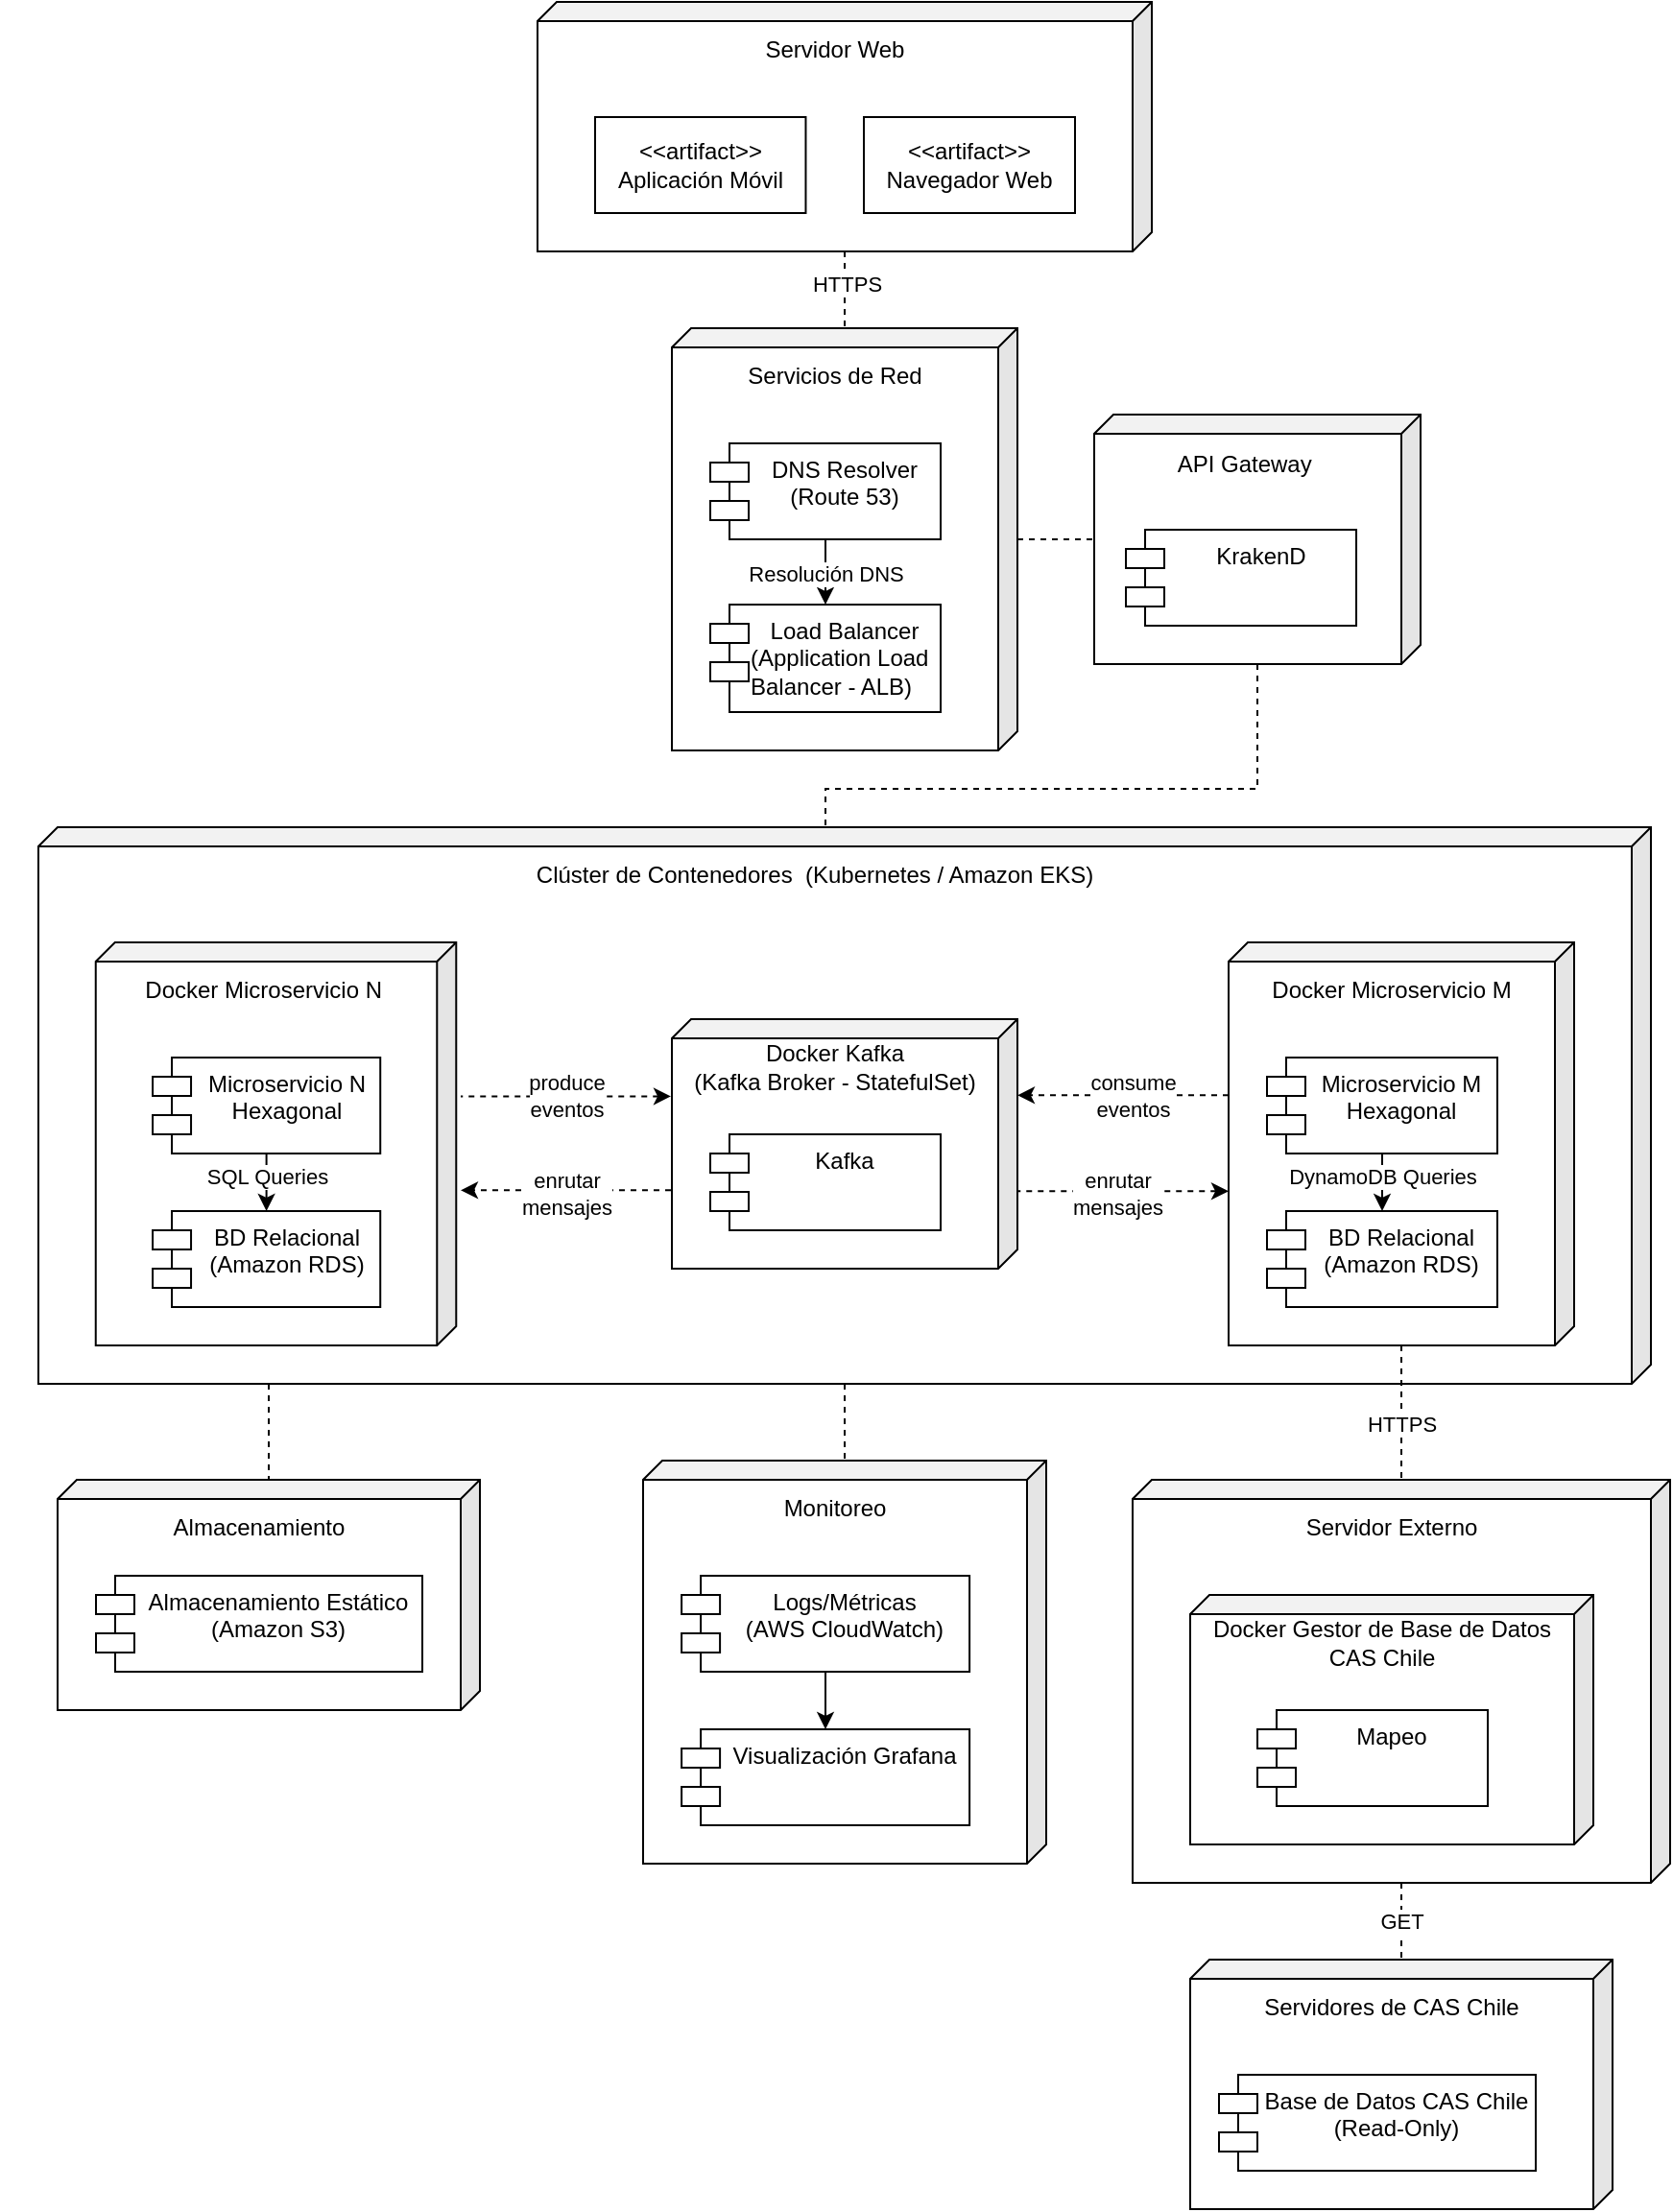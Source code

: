 <mxfile version="25.0.1" pages="5">
  <diagram name="Despliegue" id="i65j3seGcprI4Km1XPa6">
    <mxGraphModel dx="3674" dy="1129" grid="1" gridSize="10" guides="1" tooltips="1" connect="1" arrows="1" fold="1" page="1" pageScale="1" pageWidth="827" pageHeight="1169" math="0" shadow="0">
      <root>
        <mxCell id="yMHs5f6AvFrbKcHQXVhY-0" />
        <mxCell id="yMHs5f6AvFrbKcHQXVhY-1" parent="yMHs5f6AvFrbKcHQXVhY-0" />
        <mxCell id="hTBW7_ETGUlU0FWVHV8W-15" value="" style="group" vertex="1" connectable="0" parent="yMHs5f6AvFrbKcHQXVhY-1">
          <mxGeometry x="-710" y="30" width="320" height="130" as="geometry" />
        </mxCell>
        <mxCell id="trDcirXM1YtOBi2epzPe-9" value="" style="shape=cube;whiteSpace=wrap;html=1;boundedLbl=1;backgroundOutline=1;darkOpacity=0.05;darkOpacity2=0.1;fillColor=none;size=10;allowArrows=1;noLabel=0;shadow=0;direction=east;flipH=1;" parent="hTBW7_ETGUlU0FWVHV8W-15" vertex="1">
          <mxGeometry width="320" height="130" as="geometry" />
        </mxCell>
        <mxCell id="trDcirXM1YtOBi2epzPe-13" value="&lt;div&gt;Servidor Web&lt;/div&gt;" style="text;html=1;align=center;verticalAlign=middle;whiteSpace=wrap;rounded=0;" parent="hTBW7_ETGUlU0FWVHV8W-15" vertex="1">
          <mxGeometry y="10" width="310" height="30" as="geometry" />
        </mxCell>
        <mxCell id="trDcirXM1YtOBi2epzPe-98" value="&lt;div&gt;&amp;lt;&amp;lt;artifact&amp;gt;&amp;gt;&lt;br&gt;&lt;/div&gt;&lt;div&gt;Aplicación Móvil&lt;/div&gt;" style="rounded=0;whiteSpace=wrap;html=1;" parent="hTBW7_ETGUlU0FWVHV8W-15" vertex="1">
          <mxGeometry x="30" y="60" width="109.73" height="50" as="geometry" />
        </mxCell>
        <mxCell id="trDcirXM1YtOBi2epzPe-99" value="&lt;div&gt;&amp;lt;&amp;lt;artifact&amp;gt;&amp;gt;&lt;br&gt;&lt;/div&gt;&lt;div&gt;Navegador Web&lt;/div&gt;" style="rounded=0;whiteSpace=wrap;html=1;" parent="hTBW7_ETGUlU0FWVHV8W-15" vertex="1">
          <mxGeometry x="170" y="60" width="110" height="50" as="geometry" />
        </mxCell>
        <mxCell id="hTBW7_ETGUlU0FWVHV8W-28" value="" style="shape=cube;whiteSpace=wrap;html=1;boundedLbl=1;backgroundOutline=1;darkOpacity=0.05;darkOpacity2=0.1;fillColor=none;size=10;allowArrows=1;noLabel=0;shadow=0;direction=east;flipH=1;" vertex="1" parent="yMHs5f6AvFrbKcHQXVhY-1">
          <mxGeometry x="-400" y="800" width="280" height="210" as="geometry" />
        </mxCell>
        <mxCell id="hTBW7_ETGUlU0FWVHV8W-31" value="&lt;span style=&quot;text-wrap: nowrap;&quot;&gt;Servidor Externo&lt;/span&gt;" style="text;html=1;align=center;verticalAlign=middle;whiteSpace=wrap;rounded=0;" vertex="1" parent="yMHs5f6AvFrbKcHQXVhY-1">
          <mxGeometry x="-400" y="809.5" width="270" height="30" as="geometry" />
        </mxCell>
        <mxCell id="hTBW7_ETGUlU0FWVHV8W-36" value="" style="shape=cube;whiteSpace=wrap;html=1;boundedLbl=1;backgroundOutline=1;darkOpacity=0.05;darkOpacity2=0.1;fillColor=none;size=10;allowArrows=1;noLabel=0;shadow=0;direction=east;flipH=1;" vertex="1" parent="yMHs5f6AvFrbKcHQXVhY-1">
          <mxGeometry x="-655" y="790" width="210" height="210" as="geometry" />
        </mxCell>
        <mxCell id="hTBW7_ETGUlU0FWVHV8W-37" style="edgeStyle=orthogonalEdgeStyle;rounded=0;orthogonalLoop=1;jettySize=auto;html=1;" edge="1" parent="yMHs5f6AvFrbKcHQXVhY-1" source="hTBW7_ETGUlU0FWVHV8W-58" target="hTBW7_ETGUlU0FWVHV8W-59">
          <mxGeometry relative="1" as="geometry">
            <mxPoint x="-555" y="919" as="sourcePoint" />
            <mxPoint x="-554.9" y="960" as="targetPoint" />
          </mxGeometry>
        </mxCell>
        <mxCell id="hTBW7_ETGUlU0FWVHV8W-41" value="&lt;span style=&quot;text-wrap: nowrap;&quot;&gt;Monitoreo&lt;/span&gt;" style="text;html=1;align=center;verticalAlign=middle;whiteSpace=wrap;rounded=0;" vertex="1" parent="yMHs5f6AvFrbKcHQXVhY-1">
          <mxGeometry x="-655" y="800" width="200" height="30" as="geometry" />
        </mxCell>
        <mxCell id="hTBW7_ETGUlU0FWVHV8W-58" value="Logs/Métricas&lt;br&gt;(AWS CloudWatch)" style="shape=module;align=center;spacingLeft=20;align=center;verticalAlign=top;whiteSpace=wrap;html=1;" vertex="1" parent="yMHs5f6AvFrbKcHQXVhY-1">
          <mxGeometry x="-634.95" y="850" width="150" height="50" as="geometry" />
        </mxCell>
        <mxCell id="hTBW7_ETGUlU0FWVHV8W-59" value="Visualización Grafana" style="shape=module;align=center;spacingLeft=20;align=center;verticalAlign=top;whiteSpace=wrap;html=1;" vertex="1" parent="yMHs5f6AvFrbKcHQXVhY-1">
          <mxGeometry x="-634.95" y="930" width="150" height="50" as="geometry" />
        </mxCell>
        <mxCell id="hTBW7_ETGUlU0FWVHV8W-62" value="&lt;div&gt;&lt;span style=&quot;background-color: initial;&quot;&gt;Servicios de Red&lt;/span&gt;&lt;br&gt;&lt;/div&gt;" style="text;html=1;align=center;verticalAlign=middle;whiteSpace=wrap;rounded=0;" vertex="1" parent="yMHs5f6AvFrbKcHQXVhY-1">
          <mxGeometry x="-640" y="210" width="170" height="30" as="geometry" />
        </mxCell>
        <mxCell id="hTBW7_ETGUlU0FWVHV8W-64" value="" style="group" vertex="1" connectable="0" parent="yMHs5f6AvFrbKcHQXVhY-1">
          <mxGeometry x="-640" y="200" width="180" height="220" as="geometry" />
        </mxCell>
        <mxCell id="yMHs5f6AvFrbKcHQXVhY-22" value="" style="shape=cube;whiteSpace=wrap;html=1;boundedLbl=1;backgroundOutline=1;darkOpacity=0.05;darkOpacity2=0.1;fillColor=none;size=10;allowArrows=1;noLabel=0;shadow=0;direction=east;flipH=1;" parent="hTBW7_ETGUlU0FWVHV8W-64" vertex="1">
          <mxGeometry width="180" height="220" as="geometry" />
        </mxCell>
        <mxCell id="yMHs5f6AvFrbKcHQXVhY-23" style="rounded=0;orthogonalLoop=1;jettySize=auto;html=1;" parent="hTBW7_ETGUlU0FWVHV8W-64" source="hTBW7_ETGUlU0FWVHV8W-60" edge="1" target="hTBW7_ETGUlU0FWVHV8W-61">
          <mxGeometry relative="1" as="geometry">
            <mxPoint x="87.9" y="120.54" as="sourcePoint" />
            <mxPoint x="88.51" y="170" as="targetPoint" />
          </mxGeometry>
        </mxCell>
        <mxCell id="yMHs5f6AvFrbKcHQXVhY-24" value="Resolución DNS" style="edgeLabel;html=1;align=center;verticalAlign=middle;resizable=0;points=[];" parent="yMHs5f6AvFrbKcHQXVhY-23" vertex="1" connectable="0">
          <mxGeometry x="-0.481" y="1" relative="1" as="geometry">
            <mxPoint x="-1" y="9" as="offset" />
          </mxGeometry>
        </mxCell>
        <mxCell id="hTBW7_ETGUlU0FWVHV8W-60" value="DNS Resolver&lt;br&gt;(&lt;span style=&quot;background-color: initial;&quot;&gt;Route 53&lt;/span&gt;&lt;span style=&quot;background-color: initial;&quot;&gt;)&lt;/span&gt;" style="shape=module;align=left;spacingLeft=20;align=center;verticalAlign=top;whiteSpace=wrap;html=1;" vertex="1" parent="hTBW7_ETGUlU0FWVHV8W-64">
          <mxGeometry x="20" y="60" width="120" height="50" as="geometry" />
        </mxCell>
        <mxCell id="hTBW7_ETGUlU0FWVHV8W-61" value="Load Balancer&lt;div style=&quot;text-align: left;&quot;&gt;&lt;span style=&quot;text-align: center; background-color: initial;&quot;&gt;(Application Load Balancer - ALB&lt;/span&gt;&lt;span style=&quot;text-align: center; background-color: initial;&quot;&gt;)&lt;/span&gt;&lt;/div&gt;" style="shape=module;align=left;spacingLeft=20;align=center;verticalAlign=top;whiteSpace=wrap;html=1;" vertex="1" parent="hTBW7_ETGUlU0FWVHV8W-64">
          <mxGeometry x="20" y="144" width="120" height="56" as="geometry" />
        </mxCell>
        <mxCell id="hTBW7_ETGUlU0FWVHV8W-65" value="" style="group" vertex="1" connectable="0" parent="yMHs5f6AvFrbKcHQXVhY-1">
          <mxGeometry x="-420" y="245" width="170" height="130" as="geometry" />
        </mxCell>
        <mxCell id="trDcirXM1YtOBi2epzPe-16" value="" style="shape=cube;whiteSpace=wrap;html=1;boundedLbl=1;backgroundOutline=1;darkOpacity=0.05;darkOpacity2=0.1;fillColor=none;size=10;allowArrows=1;noLabel=0;shadow=0;direction=east;flipH=1;" parent="hTBW7_ETGUlU0FWVHV8W-65" vertex="1">
          <mxGeometry width="170" height="130" as="geometry" />
        </mxCell>
        <mxCell id="trDcirXM1YtOBi2epzPe-19" value="&lt;div&gt;&lt;span style=&quot;background-color: initial;&quot;&gt;API Gateway&amp;nbsp;&lt;/span&gt;&lt;br&gt;&lt;/div&gt;" style="text;html=1;align=center;verticalAlign=middle;whiteSpace=wrap;rounded=0;" parent="hTBW7_ETGUlU0FWVHV8W-65" vertex="1">
          <mxGeometry y="10.5" width="160" height="30" as="geometry" />
        </mxCell>
        <mxCell id="trDcirXM1YtOBi2epzPe-77" value="KrakenD" style="shape=module;align=left;spacingLeft=20;align=center;verticalAlign=top;whiteSpace=wrap;html=1;" parent="hTBW7_ETGUlU0FWVHV8W-65" vertex="1">
          <mxGeometry x="16.51" y="60" width="120" height="50" as="geometry" />
        </mxCell>
        <mxCell id="hTBW7_ETGUlU0FWVHV8W-66" style="edgeStyle=orthogonalEdgeStyle;rounded=0;orthogonalLoop=1;jettySize=auto;html=1;endArrow=none;endFill=0;dashed=1;" edge="1" parent="yMHs5f6AvFrbKcHQXVhY-1" source="trDcirXM1YtOBi2epzPe-9" target="yMHs5f6AvFrbKcHQXVhY-22">
          <mxGeometry relative="1" as="geometry" />
        </mxCell>
        <mxCell id="hTBW7_ETGUlU0FWVHV8W-67" value="HTTPS" style="edgeLabel;html=1;align=center;verticalAlign=middle;resizable=0;points=[];" vertex="1" connectable="0" parent="hTBW7_ETGUlU0FWVHV8W-66">
          <mxGeometry x="-0.157" y="1" relative="1" as="geometry">
            <mxPoint as="offset" />
          </mxGeometry>
        </mxCell>
        <mxCell id="hTBW7_ETGUlU0FWVHV8W-68" style="edgeStyle=orthogonalEdgeStyle;rounded=0;orthogonalLoop=1;jettySize=auto;html=1;endArrow=none;endFill=0;dashed=1;" edge="1" parent="yMHs5f6AvFrbKcHQXVhY-1" source="yMHs5f6AvFrbKcHQXVhY-22" target="trDcirXM1YtOBi2epzPe-16">
          <mxGeometry relative="1" as="geometry" />
        </mxCell>
        <mxCell id="hTBW7_ETGUlU0FWVHV8W-81" style="edgeStyle=orthogonalEdgeStyle;rounded=0;orthogonalLoop=1;jettySize=auto;html=1;endArrow=none;endFill=0;dashed=1;" edge="1" parent="yMHs5f6AvFrbKcHQXVhY-1" source="hTBW7_ETGUlU0FWVHV8W-94" target="hTBW7_ETGUlU0FWVHV8W-55">
          <mxGeometry relative="1" as="geometry">
            <mxPoint x="-766.47" y="349.147" as="sourcePoint" />
            <mxPoint x="-830" y="339" as="targetPoint" />
            <Array as="points">
              <mxPoint x="-850" y="775" />
              <mxPoint x="-850" y="775" />
            </Array>
          </mxGeometry>
        </mxCell>
        <mxCell id="hTBW7_ETGUlU0FWVHV8W-144" value="&lt;span style=&quot;text-wrap: nowrap;&quot;&gt;Clúster de Contenedores&amp;nbsp;&amp;nbsp;&lt;/span&gt;&lt;span style=&quot;text-wrap: nowrap; background-color: initial;&quot;&gt;(Kubernetes / Amazon EKS)&lt;/span&gt;" style="text;html=1;align=center;verticalAlign=middle;whiteSpace=wrap;rounded=0;" vertex="1" parent="yMHs5f6AvFrbKcHQXVhY-1">
          <mxGeometry x="-990" y="470" width="848.52" height="30" as="geometry" />
        </mxCell>
        <mxCell id="hTBW7_ETGUlU0FWVHV8W-145" style="edgeStyle=orthogonalEdgeStyle;rounded=0;orthogonalLoop=1;jettySize=auto;html=1;endArrow=none;endFill=0;dashed=1;" edge="1" parent="yMHs5f6AvFrbKcHQXVhY-1" source="trDcirXM1YtOBi2epzPe-16" target="hTBW7_ETGUlU0FWVHV8W-94">
          <mxGeometry relative="1" as="geometry">
            <mxPoint x="-105" y="109" as="sourcePoint" />
            <Array as="points">
              <mxPoint x="-335" y="440" />
              <mxPoint x="-560" y="440" />
            </Array>
          </mxGeometry>
        </mxCell>
        <mxCell id="hTBW7_ETGUlU0FWVHV8W-146" value="" style="group" vertex="1" connectable="0" parent="yMHs5f6AvFrbKcHQXVhY-1">
          <mxGeometry x="-960" y="800" width="220" height="120" as="geometry" />
        </mxCell>
        <mxCell id="hTBW7_ETGUlU0FWVHV8W-55" value="" style="shape=cube;whiteSpace=wrap;html=1;boundedLbl=1;backgroundOutline=1;darkOpacity=0.05;darkOpacity2=0.1;fillColor=none;size=10;allowArrows=1;noLabel=0;shadow=0;direction=east;flipH=1;" vertex="1" parent="hTBW7_ETGUlU0FWVHV8W-146">
          <mxGeometry width="220" height="120" as="geometry" />
        </mxCell>
        <mxCell id="hTBW7_ETGUlU0FWVHV8W-56" value="&lt;span style=&quot;text-wrap: nowrap;&quot;&gt;Almacenamiento&lt;/span&gt;" style="text;html=1;align=center;verticalAlign=middle;whiteSpace=wrap;rounded=0;" vertex="1" parent="hTBW7_ETGUlU0FWVHV8W-146">
          <mxGeometry y="10" width="210" height="30.15" as="geometry" />
        </mxCell>
        <mxCell id="hTBW7_ETGUlU0FWVHV8W-57" value="Almacenamiento Estático&lt;div style=&quot;&quot;&gt;&lt;span style=&quot;background-color: initial;&quot;&gt;(&lt;/span&gt;&lt;span style=&quot;background-color: initial;&quot;&gt;Amazon S3&lt;/span&gt;&lt;span style=&quot;background-color: initial;&quot;&gt;)&lt;/span&gt;&lt;/div&gt;" style="shape=module;align=center;spacingLeft=20;align=center;verticalAlign=top;whiteSpace=wrap;html=1;" vertex="1" parent="hTBW7_ETGUlU0FWVHV8W-146">
          <mxGeometry x="20" y="50" width="170" height="50" as="geometry" />
        </mxCell>
        <mxCell id="hTBW7_ETGUlU0FWVHV8W-149" value="" style="shape=cube;whiteSpace=wrap;html=1;boundedLbl=1;backgroundOutline=1;darkOpacity=0.05;darkOpacity2=0.1;fillColor=none;size=10;allowArrows=1;noLabel=0;shadow=0;direction=east;flipH=1;" vertex="1" parent="yMHs5f6AvFrbKcHQXVhY-1">
          <mxGeometry x="-370" y="860" width="210" height="130" as="geometry" />
        </mxCell>
        <mxCell id="hTBW7_ETGUlU0FWVHV8W-150" value="Docker Gestor de Base de Datos CAS Chile" style="text;html=1;align=center;verticalAlign=middle;whiteSpace=wrap;rounded=0;" vertex="1" parent="yMHs5f6AvFrbKcHQXVhY-1">
          <mxGeometry x="-370" y="870" width="200" height="30" as="geometry" />
        </mxCell>
        <mxCell id="hTBW7_ETGUlU0FWVHV8W-152" style="edgeStyle=orthogonalEdgeStyle;rounded=0;orthogonalLoop=1;jettySize=auto;html=1;dashed=1;endArrow=none;endFill=0;" edge="1" parent="yMHs5f6AvFrbKcHQXVhY-1" source="hTBW7_ETGUlU0FWVHV8W-28" target="hTBW7_ETGUlU0FWVHV8W-204">
          <mxGeometry relative="1" as="geometry">
            <mxPoint x="-274.99" y="1040" as="targetPoint" />
          </mxGeometry>
        </mxCell>
        <mxCell id="hTBW7_ETGUlU0FWVHV8W-174" value="GET" style="edgeLabel;html=1;align=center;verticalAlign=middle;resizable=0;points=[];" vertex="1" connectable="0" parent="hTBW7_ETGUlU0FWVHV8W-152">
          <mxGeometry x="-0.341" y="-1" relative="1" as="geometry">
            <mxPoint x="1" y="7" as="offset" />
          </mxGeometry>
        </mxCell>
        <mxCell id="hTBW7_ETGUlU0FWVHV8W-154" value="&lt;div&gt;Mapeo&lt;br&gt;&lt;/div&gt;" style="shape=module;align=left;spacingLeft=20;align=center;verticalAlign=top;whiteSpace=wrap;html=1;" vertex="1" parent="yMHs5f6AvFrbKcHQXVhY-1">
          <mxGeometry x="-334.99" y="920" width="120" height="50" as="geometry" />
        </mxCell>
        <mxCell id="hTBW7_ETGUlU0FWVHV8W-143" value="" style="group" vertex="1" connectable="0" parent="yMHs5f6AvFrbKcHQXVhY-1">
          <mxGeometry x="-970" y="460" width="840" height="290" as="geometry" />
        </mxCell>
        <mxCell id="hTBW7_ETGUlU0FWVHV8W-94" value="" style="shape=cube;whiteSpace=wrap;html=1;boundedLbl=1;backgroundOutline=1;darkOpacity=0.05;darkOpacity2=0.1;fillColor=none;size=10;allowArrows=1;noLabel=0;shadow=0;direction=east;flipH=1;" vertex="1" parent="hTBW7_ETGUlU0FWVHV8W-143">
          <mxGeometry width="840.0" height="290" as="geometry" />
        </mxCell>
        <mxCell id="hTBW7_ETGUlU0FWVHV8W-179" value="" style="shape=cube;whiteSpace=wrap;html=1;boundedLbl=1;backgroundOutline=1;darkOpacity=0.05;darkOpacity2=0.1;fillColor=none;size=10;allowArrows=1;noLabel=0;shadow=0;direction=east;flipH=1;" vertex="1" parent="hTBW7_ETGUlU0FWVHV8W-143">
          <mxGeometry x="29.879" y="60" width="187.765" height="210" as="geometry" />
        </mxCell>
        <mxCell id="hTBW7_ETGUlU0FWVHV8W-184" value="Microservicio N&lt;div&gt;Hexagonal&lt;br&gt;&lt;/div&gt;" style="shape=module;align=left;spacingLeft=20;align=center;verticalAlign=top;whiteSpace=wrap;html=1;" vertex="1" parent="hTBW7_ETGUlU0FWVHV8W-143">
          <mxGeometry x="59.526" y="120" width="118.588" height="50" as="geometry" />
        </mxCell>
        <mxCell id="hTBW7_ETGUlU0FWVHV8W-180" value="Docker Microservicio N&amp;nbsp;" style="text;html=1;align=center;verticalAlign=middle;whiteSpace=wrap;rounded=0;" vertex="1" parent="hTBW7_ETGUlU0FWVHV8W-143">
          <mxGeometry x="19.997" y="70" width="197.647" height="30" as="geometry" />
        </mxCell>
        <mxCell id="hTBW7_ETGUlU0FWVHV8W-181" value="BD Relacional&lt;br&gt;(Amazon RDS)" style="shape=module;align=left;spacingLeft=20;align=center;verticalAlign=top;whiteSpace=wrap;html=1;" vertex="1" parent="hTBW7_ETGUlU0FWVHV8W-143">
          <mxGeometry x="59.526" y="200" width="118.588" height="50" as="geometry" />
        </mxCell>
        <mxCell id="hTBW7_ETGUlU0FWVHV8W-182" style="edgeStyle=orthogonalEdgeStyle;rounded=0;orthogonalLoop=1;jettySize=auto;html=1;" edge="1" parent="hTBW7_ETGUlU0FWVHV8W-143" source="hTBW7_ETGUlU0FWVHV8W-184" target="hTBW7_ETGUlU0FWVHV8W-181">
          <mxGeometry relative="1" as="geometry" />
        </mxCell>
        <mxCell id="hTBW7_ETGUlU0FWVHV8W-183" value="SQL Queries" style="edgeLabel;html=1;align=center;verticalAlign=middle;resizable=0;points=[];" vertex="1" connectable="0" parent="hTBW7_ETGUlU0FWVHV8W-182">
          <mxGeometry x="-0.206" relative="1" as="geometry">
            <mxPoint y="-8" as="offset" />
          </mxGeometry>
        </mxCell>
        <mxCell id="hTBW7_ETGUlU0FWVHV8W-202" style="edgeStyle=orthogonalEdgeStyle;rounded=0;orthogonalLoop=1;jettySize=auto;html=1;endArrow=none;endFill=0;dashed=1;" edge="1" parent="yMHs5f6AvFrbKcHQXVhY-1" source="hTBW7_ETGUlU0FWVHV8W-185" target="hTBW7_ETGUlU0FWVHV8W-28">
          <mxGeometry relative="1" as="geometry" />
        </mxCell>
        <mxCell id="hTBW7_ETGUlU0FWVHV8W-203" value="HTTPS" style="edgeLabel;html=1;align=center;verticalAlign=middle;resizable=0;points=[];" vertex="1" connectable="0" parent="hTBW7_ETGUlU0FWVHV8W-202">
          <mxGeometry x="0.101" relative="1" as="geometry">
            <mxPoint y="2" as="offset" />
          </mxGeometry>
        </mxCell>
        <mxCell id="hTBW7_ETGUlU0FWVHV8W-185" value="" style="shape=cube;whiteSpace=wrap;html=1;boundedLbl=1;backgroundOutline=1;darkOpacity=0.05;darkOpacity2=0.1;fillColor=none;size=10;allowArrows=1;noLabel=0;shadow=0;direction=east;flipH=1;" vertex="1" parent="yMHs5f6AvFrbKcHQXVhY-1">
          <mxGeometry x="-350" y="520" width="180" height="210" as="geometry" />
        </mxCell>
        <mxCell id="hTBW7_ETGUlU0FWVHV8W-186" value="Docker Microservicio M" style="text;html=1;align=center;verticalAlign=middle;whiteSpace=wrap;rounded=0;" vertex="1" parent="yMHs5f6AvFrbKcHQXVhY-1">
          <mxGeometry x="-350" y="530" width="170" height="30" as="geometry" />
        </mxCell>
        <mxCell id="hTBW7_ETGUlU0FWVHV8W-187" value="BD Relacional&lt;br&gt;(Amazon RDS)" style="shape=module;align=left;spacingLeft=20;align=center;verticalAlign=top;whiteSpace=wrap;html=1;" vertex="1" parent="yMHs5f6AvFrbKcHQXVhY-1">
          <mxGeometry x="-330" y="660" width="120" height="50" as="geometry" />
        </mxCell>
        <mxCell id="hTBW7_ETGUlU0FWVHV8W-188" style="edgeStyle=orthogonalEdgeStyle;rounded=0;orthogonalLoop=1;jettySize=auto;html=1;" edge="1" parent="yMHs5f6AvFrbKcHQXVhY-1" source="hTBW7_ETGUlU0FWVHV8W-190" target="hTBW7_ETGUlU0FWVHV8W-187">
          <mxGeometry relative="1" as="geometry" />
        </mxCell>
        <mxCell id="hTBW7_ETGUlU0FWVHV8W-189" value="DynamoDB Queries" style="edgeLabel;html=1;align=center;verticalAlign=middle;resizable=0;points=[];" vertex="1" connectable="0" parent="hTBW7_ETGUlU0FWVHV8W-188">
          <mxGeometry x="-0.206" relative="1" as="geometry">
            <mxPoint y="-8" as="offset" />
          </mxGeometry>
        </mxCell>
        <mxCell id="hTBW7_ETGUlU0FWVHV8W-190" value="Microservicio M Hexagonal" style="shape=module;align=left;spacingLeft=20;align=center;verticalAlign=top;whiteSpace=wrap;html=1;" vertex="1" parent="yMHs5f6AvFrbKcHQXVhY-1">
          <mxGeometry x="-330" y="580" width="120" height="50" as="geometry" />
        </mxCell>
        <mxCell id="hTBW7_ETGUlU0FWVHV8W-191" style="rounded=0;orthogonalLoop=1;jettySize=auto;html=1;endArrow=none;endFill=0;startArrow=classic;startFill=1;dashed=1;" edge="1" parent="yMHs5f6AvFrbKcHQXVhY-1">
          <mxGeometry relative="1" as="geometry">
            <mxPoint x="-640.51" y="600.202" as="sourcePoint" />
            <mxPoint x="-750.01" y="600.204" as="targetPoint" />
          </mxGeometry>
        </mxCell>
        <mxCell id="hTBW7_ETGUlU0FWVHV8W-192" value="produce&lt;div&gt;eventos&lt;/div&gt;" style="edgeLabel;html=1;align=center;verticalAlign=middle;resizable=0;points=[];" vertex="1" connectable="0" parent="hTBW7_ETGUlU0FWVHV8W-191">
          <mxGeometry x="0.217" relative="1" as="geometry">
            <mxPoint x="12" as="offset" />
          </mxGeometry>
        </mxCell>
        <mxCell id="hTBW7_ETGUlU0FWVHV8W-193" style="rounded=0;orthogonalLoop=1;jettySize=auto;html=1;startArrow=none;startFill=0;endArrow=classic;endFill=1;dashed=1;" edge="1" parent="yMHs5f6AvFrbKcHQXVhY-1">
          <mxGeometry relative="1" as="geometry">
            <mxPoint x="-640.51" y="649.16" as="sourcePoint" />
            <mxPoint x="-750.01" y="649.16" as="targetPoint" />
          </mxGeometry>
        </mxCell>
        <mxCell id="hTBW7_ETGUlU0FWVHV8W-194" value="enrutar&lt;div&gt;mensajes&lt;/div&gt;" style="edgeLabel;html=1;align=center;verticalAlign=middle;resizable=0;points=[];" vertex="1" connectable="0" parent="hTBW7_ETGUlU0FWVHV8W-193">
          <mxGeometry x="0.058" y="-1" relative="1" as="geometry">
            <mxPoint x="3" y="3" as="offset" />
          </mxGeometry>
        </mxCell>
        <mxCell id="hTBW7_ETGUlU0FWVHV8W-195" value="" style="shape=cube;whiteSpace=wrap;html=1;boundedLbl=1;backgroundOutline=1;darkOpacity=0.05;darkOpacity2=0.1;fillColor=none;size=10;allowArrows=1;noLabel=0;shadow=0;direction=east;flipH=1;" vertex="1" parent="yMHs5f6AvFrbKcHQXVhY-1">
          <mxGeometry x="-640" y="560" width="180" height="130" as="geometry" />
        </mxCell>
        <mxCell id="hTBW7_ETGUlU0FWVHV8W-196" value="&lt;div&gt;Docker Kafka&lt;/div&gt;&lt;div&gt;(&lt;span style=&quot;background-color: initial;&quot;&gt;Kafka Broker - StatefulSet&lt;/span&gt;&lt;span style=&quot;background-color: initial;&quot;&gt;)&lt;/span&gt;&lt;/div&gt;" style="text;html=1;align=center;verticalAlign=middle;whiteSpace=wrap;rounded=0;" vertex="1" parent="yMHs5f6AvFrbKcHQXVhY-1">
          <mxGeometry x="-640" y="570" width="170" height="30" as="geometry" />
        </mxCell>
        <mxCell id="hTBW7_ETGUlU0FWVHV8W-197" value="Kafka" style="shape=module;align=left;spacingLeft=20;align=center;verticalAlign=top;whiteSpace=wrap;html=1;" vertex="1" parent="yMHs5f6AvFrbKcHQXVhY-1">
          <mxGeometry x="-620" y="620" width="120" height="50" as="geometry" />
        </mxCell>
        <mxCell id="hTBW7_ETGUlU0FWVHV8W-198" style="rounded=0;orthogonalLoop=1;jettySize=auto;html=1;startArrow=classic;startFill=1;endArrow=none;endFill=0;dashed=1;" edge="1" parent="yMHs5f6AvFrbKcHQXVhY-1">
          <mxGeometry relative="1" as="geometry">
            <mxPoint x="-350" y="649.67" as="sourcePoint" />
            <mxPoint x="-460" y="649.67" as="targetPoint" />
          </mxGeometry>
        </mxCell>
        <mxCell id="hTBW7_ETGUlU0FWVHV8W-199" value="enrutar&lt;div&gt;mensajes&lt;/div&gt;" style="edgeLabel;html=1;align=center;verticalAlign=middle;resizable=0;points=[];" vertex="1" connectable="0" parent="hTBW7_ETGUlU0FWVHV8W-198">
          <mxGeometry x="0.058" y="-1" relative="1" as="geometry">
            <mxPoint y="2" as="offset" />
          </mxGeometry>
        </mxCell>
        <mxCell id="hTBW7_ETGUlU0FWVHV8W-200" style="rounded=0;orthogonalLoop=1;jettySize=auto;html=1;dashed=1;" edge="1" parent="yMHs5f6AvFrbKcHQXVhY-1">
          <mxGeometry relative="1" as="geometry">
            <mxPoint x="-350" y="599.67" as="sourcePoint" />
            <mxPoint x="-460" y="599.67" as="targetPoint" />
          </mxGeometry>
        </mxCell>
        <mxCell id="hTBW7_ETGUlU0FWVHV8W-201" value="consume&lt;div&gt;eventos&lt;/div&gt;" style="edgeLabel;html=1;align=center;verticalAlign=middle;resizable=0;points=[];" vertex="1" connectable="0" parent="hTBW7_ETGUlU0FWVHV8W-200">
          <mxGeometry x="-0.113" y="-1" relative="1" as="geometry">
            <mxPoint x="-1" y="1" as="offset" />
          </mxGeometry>
        </mxCell>
        <mxCell id="hTBW7_ETGUlU0FWVHV8W-204" value="" style="shape=cube;whiteSpace=wrap;html=1;boundedLbl=1;backgroundOutline=1;darkOpacity=0.05;darkOpacity2=0.1;fillColor=none;size=10;allowArrows=1;noLabel=0;shadow=0;direction=east;flipH=1;" vertex="1" parent="yMHs5f6AvFrbKcHQXVhY-1">
          <mxGeometry x="-370" y="1050" width="220" height="130" as="geometry" />
        </mxCell>
        <mxCell id="hTBW7_ETGUlU0FWVHV8W-205" value="&lt;span style=&quot;text-wrap: nowrap;&quot;&gt;Servidores de CAS Chile&lt;/span&gt;" style="text;html=1;align=center;verticalAlign=middle;whiteSpace=wrap;rounded=0;" vertex="1" parent="yMHs5f6AvFrbKcHQXVhY-1">
          <mxGeometry x="-370" y="1059.5" width="210" height="30" as="geometry" />
        </mxCell>
        <mxCell id="hTBW7_ETGUlU0FWVHV8W-208" value="Base de Datos&amp;nbsp;CAS Chile (Read-Only)&lt;div&gt;&lt;/div&gt;" style="shape=module;align=left;spacingLeft=20;align=center;verticalAlign=top;whiteSpace=wrap;html=1;" vertex="1" parent="yMHs5f6AvFrbKcHQXVhY-1">
          <mxGeometry x="-355" y="1110" width="165" height="50" as="geometry" />
        </mxCell>
        <mxCell id="hTBW7_ETGUlU0FWVHV8W-215" style="edgeStyle=orthogonalEdgeStyle;rounded=0;orthogonalLoop=1;jettySize=auto;html=1;dashed=1;endArrow=none;endFill=0;" edge="1" parent="yMHs5f6AvFrbKcHQXVhY-1" source="hTBW7_ETGUlU0FWVHV8W-94" target="hTBW7_ETGUlU0FWVHV8W-36">
          <mxGeometry relative="1" as="geometry" />
        </mxCell>
      </root>
    </mxGraphModel>
  </diagram>
  <diagram name="Componentes" id="DtKIO5XFwHDZ3K7n3A5H">
    <mxGraphModel dx="673" dy="887" grid="1" gridSize="10" guides="1" tooltips="1" connect="1" arrows="1" fold="1" page="1" pageScale="1" pageWidth="827" pageHeight="1169" math="0" shadow="0">
      <root>
        <mxCell id="0" />
        <mxCell id="1" parent="0" />
        <mxCell id="BxUKaQ4_ZFYSpsSV691N-254" value="Microservicio" style="shape=umlFrame;whiteSpace=wrap;html=1;pointerEvents=0;width=140;height=30;" vertex="1" parent="1">
          <mxGeometry x="1040" y="200" width="760" height="720" as="geometry" />
        </mxCell>
        <mxCell id="BxUKaQ4_ZFYSpsSV691N-255" value="Capa de Dominio" style="shape=umlFrame;whiteSpace=wrap;html=1;pointerEvents=0;width=150;height=30;" vertex="1" parent="1">
          <mxGeometry x="1070" y="410" width="420" height="130" as="geometry" />
        </mxCell>
        <mxCell id="BxUKaQ4_ZFYSpsSV691N-256" value="Entidades y reglas de negocio&lt;div&gt;[Define modelos y&amp;nbsp;&lt;/div&gt;&lt;div&gt;lógica empresarial]&lt;/div&gt;" style="shape=module;align=left;spacingLeft=20;align=center;verticalAlign=top;whiteSpace=wrap;html=1;" vertex="1" parent="1">
          <mxGeometry x="1090" y="461" width="200" height="59" as="geometry" />
        </mxCell>
        <mxCell id="BxUKaQ4_ZFYSpsSV691N-257" style="edgeStyle=orthogonalEdgeStyle;rounded=0;orthogonalLoop=1;jettySize=auto;html=1;" edge="1" parent="1" source="BxUKaQ4_ZFYSpsSV691N-258" target="BxUKaQ4_ZFYSpsSV691N-259">
          <mxGeometry relative="1" as="geometry" />
        </mxCell>
        <mxCell id="BxUKaQ4_ZFYSpsSV691N-258" value="ORM&lt;div&gt;[Mapeo entre objetos&amp;nbsp;&lt;/div&gt;&lt;div&gt;y tablas]&lt;/div&gt;" style="shape=module;align=left;spacingLeft=20;align=center;verticalAlign=top;whiteSpace=wrap;html=1;" vertex="1" parent="1">
          <mxGeometry x="1564.5" y="750" width="150.25" height="50" as="geometry" />
        </mxCell>
        <mxCell id="BxUKaQ4_ZFYSpsSV691N-259" value="Base de datos&lt;div&gt;[Almacen de datos]&lt;/div&gt;" style="shape=module;align=left;spacingLeft=20;align=center;verticalAlign=top;whiteSpace=wrap;html=1;" vertex="1" parent="1">
          <mxGeometry x="1574.49" y="830" width="130.25" height="50" as="geometry" />
        </mxCell>
        <mxCell id="BxUKaQ4_ZFYSpsSV691N-260" value="Capa de Aplicación" style="shape=umlFrame;whiteSpace=wrap;html=1;pointerEvents=0;width=150;height=30;" vertex="1" parent="1">
          <mxGeometry x="1220" y="260" width="270" height="120" as="geometry" />
        </mxCell>
        <mxCell id="BxUKaQ4_ZFYSpsSV691N-261" style="edgeStyle=orthogonalEdgeStyle;rounded=0;orthogonalLoop=1;jettySize=auto;html=1;curved=1;" edge="1" parent="1" source="BxUKaQ4_ZFYSpsSV691N-262" target="BxUKaQ4_ZFYSpsSV691N-263">
          <mxGeometry relative="1" as="geometry">
            <mxPoint x="1384.762" y="491" as="targetPoint" />
          </mxGeometry>
        </mxCell>
        <mxCell id="BxUKaQ4_ZFYSpsSV691N-262" value="Casos de Uso&amp;nbsp;&lt;div&gt;[Implementa lógica de negocio y coordina servicios]&lt;/div&gt;" style="shape=module;align=left;spacingLeft=20;align=center;verticalAlign=top;whiteSpace=wrap;html=1;" vertex="1" parent="1">
          <mxGeometry x="1240" y="310" width="220" height="55" as="geometry" />
        </mxCell>
        <mxCell id="BxUKaQ4_ZFYSpsSV691N-263" value="Repositorio - Interfaz&lt;div&gt;&lt;span style=&quot;background-color: initial;&quot;&gt;[&lt;/span&gt;&lt;span style=&quot;background-color: initial;&quot;&gt;Definición de contratos para acceso a datos&lt;/span&gt;&lt;span style=&quot;background-color: initial;&quot;&gt;]&lt;/span&gt;&lt;/div&gt;" style="shape=module;align=left;spacingLeft=20;align=center;verticalAlign=top;whiteSpace=wrap;html=1;" vertex="1" parent="1">
          <mxGeometry x="1310" y="461" width="170" height="59" as="geometry" />
        </mxCell>
        <mxCell id="BxUKaQ4_ZFYSpsSV691N-264" value="Capa de Infraestructura" style="shape=umlFrame;whiteSpace=wrap;html=1;pointerEvents=0;width=140;height=30;" vertex="1" parent="1">
          <mxGeometry x="1520" y="260" width="250" height="640" as="geometry" />
        </mxCell>
        <mxCell id="BxUKaQ4_ZFYSpsSV691N-265" value="Controlador&lt;div&gt;[Punto de entrada para coordinar lógica y flujos]&lt;/div&gt;" style="shape=module;align=left;spacingLeft=20;align=center;verticalAlign=top;whiteSpace=wrap;html=1;" vertex="1" parent="1">
          <mxGeometry x="1563.63" y="310" width="162.75" height="55" as="geometry" />
        </mxCell>
        <mxCell id="BxUKaQ4_ZFYSpsSV691N-266" style="edgeStyle=orthogonalEdgeStyle;rounded=0;orthogonalLoop=1;jettySize=auto;html=1;curved=1;" edge="1" parent="1" target="BxUKaQ4_ZFYSpsSV691N-265" source="BxUKaQ4_ZFYSpsSV691N-267">
          <mxGeometry relative="1" as="geometry">
            <mxPoint x="1550" y="154" as="sourcePoint" />
            <mxPoint x="1670.043" y="314" as="targetPoint" />
            <Array as="points">
              <mxPoint x="1500" y="154" />
              <mxPoint x="1670" y="154" />
            </Array>
          </mxGeometry>
        </mxCell>
        <mxCell id="BxUKaQ4_ZFYSpsSV691N-267" value="API Gateway&lt;div&gt;[Exposición de API a clientes]&lt;/div&gt;" style="shape=module;align=left;spacingLeft=20;align=center;verticalAlign=top;whiteSpace=wrap;html=1;" vertex="1" parent="1">
          <mxGeometry x="1400" y="80" width="190" height="50" as="geometry" />
        </mxCell>
        <mxCell id="BxUKaQ4_ZFYSpsSV691N-268" style="edgeStyle=orthogonalEdgeStyle;rounded=0;orthogonalLoop=1;jettySize=auto;html=1;" edge="1" parent="1" source="BxUKaQ4_ZFYSpsSV691N-269" target="BxUKaQ4_ZFYSpsSV691N-273">
          <mxGeometry relative="1" as="geometry" />
        </mxCell>
        <mxCell id="BxUKaQ4_ZFYSpsSV691N-269" value="Orquestador de repositorios&lt;div&gt;[Coordina múltiples repositorios]&lt;/div&gt;" style="shape=module;align=left;spacingLeft=20;align=center;verticalAlign=top;whiteSpace=wrap;html=1;" vertex="1" parent="1">
          <mxGeometry x="1540" y="570" width="200" height="55" as="geometry" />
        </mxCell>
        <mxCell id="BxUKaQ4_ZFYSpsSV691N-270" style="edgeStyle=orthogonalEdgeStyle;rounded=0;orthogonalLoop=1;jettySize=auto;html=1;curved=1;" edge="1" parent="1" source="BxUKaQ4_ZFYSpsSV691N-263" target="BxUKaQ4_ZFYSpsSV691N-269">
          <mxGeometry relative="1" as="geometry">
            <mxPoint x="1395" y="550" as="sourcePoint" />
            <mxPoint x="1540" y="610.059" as="targetPoint" />
            <Array as="points">
              <mxPoint x="1640" y="490" />
            </Array>
          </mxGeometry>
        </mxCell>
        <mxCell id="BxUKaQ4_ZFYSpsSV691N-271" style="edgeStyle=orthogonalEdgeStyle;rounded=0;orthogonalLoop=1;jettySize=auto;html=1;curved=1;" edge="1" parent="1" source="BxUKaQ4_ZFYSpsSV691N-265" target="BxUKaQ4_ZFYSpsSV691N-262">
          <mxGeometry relative="1" as="geometry">
            <mxPoint x="1570" y="337.5" as="sourcePoint" />
            <mxPoint x="1440" y="337" as="targetPoint" />
          </mxGeometry>
        </mxCell>
        <mxCell id="BxUKaQ4_ZFYSpsSV691N-272" style="edgeStyle=orthogonalEdgeStyle;rounded=0;orthogonalLoop=1;jettySize=auto;html=1;" edge="1" parent="1" source="BxUKaQ4_ZFYSpsSV691N-273" target="BxUKaQ4_ZFYSpsSV691N-258">
          <mxGeometry relative="1" as="geometry" />
        </mxCell>
        <mxCell id="BxUKaQ4_ZFYSpsSV691N-273" value="Repositorio ORM&lt;div&gt;[Implementación específica&amp;nbsp;&lt;/div&gt;&lt;div&gt;de repositorios]&lt;/div&gt;" style="shape=module;align=left;spacingLeft=20;align=center;verticalAlign=top;whiteSpace=wrap;html=1;" vertex="1" parent="1">
          <mxGeometry x="1546.31" y="660" width="186.62" height="60" as="geometry" />
        </mxCell>
      </root>
    </mxGraphModel>
  </diagram>
  <diagram name=" paquetes" id="xegJdOtPclhr1fhcKiHV">
    <mxGraphModel dx="-4" dy="460" grid="1" gridSize="10" guides="1" tooltips="1" connect="1" arrows="1" fold="1" page="1" pageScale="1" pageWidth="827" pageHeight="1169" math="0" shadow="0">
      <root>
        <mxCell id="GIOjFCnvW0A8J7Gt9PUb-0" />
        <mxCell id="GIOjFCnvW0A8J7Gt9PUb-1" parent="GIOjFCnvW0A8J7Gt9PUb-0" />
        <mxCell id="ePS5cLuXWjC54SjVp6rd-8" value="&lt;span style=&quot;font-weight: 700;&quot;&gt;Microservicio N: Item&lt;/span&gt;" style="shape=umlFrame;whiteSpace=wrap;html=1;pointerEvents=0;width=150;height=30;" parent="GIOjFCnvW0A8J7Gt9PUb-1" vertex="1">
          <mxGeometry x="1180" y="510" width="1090" height="770" as="geometry" />
        </mxCell>
        <mxCell id="ePS5cLuXWjC54SjVp6rd-9" value="&lt;span style=&quot;font-weight: 700;&quot;&gt;orm&lt;/span&gt;" style="shape=umlFrame;whiteSpace=wrap;html=1;pointerEvents=0;width=150;height=30;" parent="GIOjFCnvW0A8J7Gt9PUb-1" vertex="1">
          <mxGeometry x="1790" y="780" width="420" height="140" as="geometry" />
        </mxCell>
        <mxCell id="ePS5cLuXWjC54SjVp6rd-10" value="&lt;span style=&quot;font-weight: 700;&quot;&gt;infraestructure&lt;/span&gt;" style="shape=umlFrame;whiteSpace=wrap;html=1;pointerEvents=0;width=150;height=30;" parent="GIOjFCnvW0A8J7Gt9PUb-1" vertex="1">
          <mxGeometry x="1610" y="540" width="630" height="400" as="geometry" />
        </mxCell>
        <mxCell id="ePS5cLuXWjC54SjVp6rd-11" style="edgeStyle=orthogonalEdgeStyle;rounded=0;orthogonalLoop=1;jettySize=auto;html=1;curved=1;dashed=1;" parent="GIOjFCnvW0A8J7Gt9PUb-1" source="ePS5cLuXWjC54SjVp6rd-12" target="ePS5cLuXWjC54SjVp6rd-14" edge="1">
          <mxGeometry relative="1" as="geometry" />
        </mxCell>
        <mxCell id="ePS5cLuXWjC54SjVp6rd-35" value="&amp;lt;&amp;lt;import&amp;gt;&amp;gt;" style="edgeLabel;html=1;align=center;verticalAlign=middle;resizable=0;points=[];" parent="ePS5cLuXWjC54SjVp6rd-11" vertex="1" connectable="0">
          <mxGeometry x="-0.011" y="-2" relative="1" as="geometry">
            <mxPoint as="offset" />
          </mxGeometry>
        </mxCell>
        <mxCell id="ePS5cLuXWjC54SjVp6rd-12" value="&lt;span style=&quot;font-weight: 700;&quot;&gt;application&lt;/span&gt;" style="shape=umlFrame;whiteSpace=wrap;html=1;pointerEvents=0;width=150;height=30;" parent="GIOjFCnvW0A8J7Gt9PUb-1" vertex="1">
          <mxGeometry x="1210" y="980" width="350" height="140" as="geometry" />
        </mxCell>
        <mxCell id="ePS5cLuXWjC54SjVp6rd-13" style="edgeStyle=orthogonalEdgeStyle;rounded=0;orthogonalLoop=1;jettySize=auto;html=1;curved=1;dashed=1;" parent="GIOjFCnvW0A8J7Gt9PUb-1" source="ePS5cLuXWjC54SjVp6rd-14" target="ePS5cLuXWjC54SjVp6rd-10" edge="1">
          <mxGeometry relative="1" as="geometry" />
        </mxCell>
        <mxCell id="ePS5cLuXWjC54SjVp6rd-36" value="&amp;lt;&amp;lt;import&amp;gt;&amp;gt;" style="edgeLabel;html=1;align=center;verticalAlign=middle;resizable=0;points=[];" parent="ePS5cLuXWjC54SjVp6rd-13" vertex="1" connectable="0">
          <mxGeometry x="-0.101" y="-1" relative="1" as="geometry">
            <mxPoint as="offset" />
          </mxGeometry>
        </mxCell>
        <mxCell id="ePS5cLuXWjC54SjVp6rd-14" value="&lt;span style=&quot;font-weight: 700;&quot;&gt;domain&lt;/span&gt;" style="shape=umlFrame;whiteSpace=wrap;html=1;pointerEvents=0;width=150;height=30;" parent="GIOjFCnvW0A8J7Gt9PUb-1" vertex="1">
          <mxGeometry x="1670" y="980" width="380" height="280" as="geometry" />
        </mxCell>
        <mxCell id="ePS5cLuXWjC54SjVp6rd-15" value="services&lt;div&gt;&lt;span style=&quot;font-weight: normal;&quot;&gt;- item.service.ts&lt;/span&gt;&lt;/div&gt;" style="shape=folder;fontStyle=1;spacingTop=10;tabWidth=40;tabHeight=14;tabPosition=left;html=1;whiteSpace=wrap;" parent="GIOjFCnvW0A8J7Gt9PUb-1" vertex="1">
          <mxGeometry x="1240" y="1030" width="100" height="50" as="geometry" />
        </mxCell>
        <mxCell id="ePS5cLuXWjC54SjVp6rd-16" value="use-cases&lt;div&gt;&lt;span style=&quot;font-weight: normal;&quot;&gt;- create-item.use-case.ts&lt;/span&gt;&lt;/div&gt;&lt;div&gt;&lt;span style=&quot;font-weight: normal;&quot;&gt;- get-item.use-case.ts&lt;/span&gt;&lt;/div&gt;" style="shape=folder;fontStyle=1;spacingTop=10;tabWidth=40;tabHeight=14;tabPosition=left;html=1;whiteSpace=wrap;" parent="GIOjFCnvW0A8J7Gt9PUb-1" vertex="1">
          <mxGeometry x="1370" y="1030" width="160" height="70" as="geometry" />
        </mxCell>
        <mxCell id="ePS5cLuXWjC54SjVp6rd-17" value="&lt;div&gt;aggregates&lt;/div&gt;&lt;div&gt;&lt;span style=&quot;font-weight: normal;&quot;&gt;- item-aggregate.ts&lt;/span&gt;&lt;/div&gt;" style="shape=folder;fontStyle=1;spacingTop=10;tabWidth=40;tabHeight=14;tabPosition=left;html=1;whiteSpace=wrap;" parent="GIOjFCnvW0A8J7Gt9PUb-1" vertex="1">
          <mxGeometry x="1700" y="1109" width="130" height="50" as="geometry" />
        </mxCell>
        <mxCell id="ePS5cLuXWjC54SjVp6rd-18" value="entities&lt;div&gt;&lt;span style=&quot;font-weight: normal;&quot;&gt;- item.entity.ts&lt;/span&gt;&lt;/div&gt;" style="shape=folder;fontStyle=1;spacingTop=10;tabWidth=40;tabHeight=14;tabPosition=left;html=1;whiteSpace=wrap;" parent="GIOjFCnvW0A8J7Gt9PUb-1" vertex="1">
          <mxGeometry x="1700" y="1030" width="120" height="50" as="geometry" />
        </mxCell>
        <mxCell id="ePS5cLuXWjC54SjVp6rd-19" value="repositories&lt;div&gt;&lt;span style=&quot;font-weight: normal;&quot;&gt;- item.repository.ts&lt;/span&gt;&lt;/div&gt;" style="shape=folder;fontStyle=1;spacingTop=10;tabWidth=40;tabHeight=14;tabPosition=left;html=1;whiteSpace=wrap;" parent="GIOjFCnvW0A8J7Gt9PUb-1" vertex="1">
          <mxGeometry x="1850" y="1030" width="110" height="50" as="geometry" />
        </mxCell>
        <mxCell id="ePS5cLuXWjC54SjVp6rd-20" value="services&lt;div&gt;&lt;span style=&quot;font-weight: normal;&quot;&gt;- item-validation.service.ts&lt;/span&gt;&lt;/div&gt;" style="shape=folder;fontStyle=1;spacingTop=10;tabWidth=40;tabHeight=14;tabPosition=left;html=1;whiteSpace=wrap;" parent="GIOjFCnvW0A8J7Gt9PUb-1" vertex="1">
          <mxGeometry x="1700" y="1190" width="160" height="50" as="geometry" />
        </mxCell>
        <mxCell id="ePS5cLuXWjC54SjVp6rd-21" value="value-objects&lt;div&gt;&lt;span style=&quot;font-weight: normal;&quot;&gt;- item-id.vo.ts&lt;/span&gt;&lt;/div&gt;" style="shape=folder;fontStyle=1;spacingTop=10;tabWidth=40;tabHeight=14;tabPosition=left;html=1;whiteSpace=wrap;" parent="GIOjFCnvW0A8J7Gt9PUb-1" vertex="1">
          <mxGeometry x="1860" y="1109" width="160" height="50" as="geometry" />
        </mxCell>
        <mxCell id="ePS5cLuXWjC54SjVp6rd-22" value="auth&lt;div&gt;&lt;span style=&quot;font-weight: normal;&quot;&gt;- auth.module.ts&lt;/span&gt;&lt;/div&gt;&lt;div&gt;&lt;span style=&quot;font-weight: normal;&quot;&gt;- jwt.service.ts&lt;/span&gt;&lt;/div&gt;&lt;div&gt;&lt;span style=&quot;font-weight: normal;&quot;&gt;- oauth.service.ts&lt;/span&gt;&lt;/div&gt;" style="shape=folder;fontStyle=1;spacingTop=10;tabWidth=40;tabHeight=14;tabPosition=left;html=1;whiteSpace=wrap;" parent="GIOjFCnvW0A8J7Gt9PUb-1" vertex="1">
          <mxGeometry x="1640" y="690" width="120" height="80" as="geometry" />
        </mxCell>
        <mxCell id="ePS5cLuXWjC54SjVp6rd-23" value="database&lt;div&gt;&lt;span style=&quot;font-weight: normal;&quot;&gt;- mongodb.service.ts&lt;/span&gt;&lt;/div&gt;&lt;div&gt;&lt;span style=&quot;font-weight: normal;&quot;&gt;- prisma.service.ts&lt;/span&gt;&lt;/div&gt;" style="shape=folder;fontStyle=1;spacingTop=10;tabWidth=40;tabHeight=14;tabPosition=left;html=1;whiteSpace=wrap;" parent="GIOjFCnvW0A8J7Gt9PUb-1" vertex="1">
          <mxGeometry x="1640" y="590" width="130" height="70" as="geometry" />
        </mxCell>
        <mxCell id="ePS5cLuXWjC54SjVp6rd-24" value="messaging&lt;div&gt;&lt;span style=&quot;font-weight: normal;&quot;&gt;- kafka-consumer.service.ts&lt;/span&gt;&lt;/div&gt;&lt;div&gt;&lt;span style=&quot;font-weight: normal;&quot;&gt;- kafka-producer.service.ts&lt;/span&gt;&lt;/div&gt;&lt;div&gt;&lt;span style=&quot;font-weight: normal;&quot;&gt;- kafka.module.ts&lt;/span&gt;&lt;/div&gt;" style="shape=folder;fontStyle=1;spacingTop=10;tabWidth=40;tabHeight=14;tabPosition=left;html=1;whiteSpace=wrap;" parent="GIOjFCnvW0A8J7Gt9PUb-1" vertex="1">
          <mxGeometry x="1790" y="590" width="180" height="80" as="geometry" />
        </mxCell>
        <mxCell id="ePS5cLuXWjC54SjVp6rd-25" value="monitoring&lt;div&gt;&lt;span style=&quot;font-weight: normal;&quot;&gt;- grafana.servicvve.ts&lt;/span&gt;&lt;/div&gt;&lt;div&gt;&lt;span style=&quot;font-weight: normal;&quot;&gt;- prometheus.service.ts&lt;/span&gt;&lt;/div&gt;&lt;div&gt;&lt;span style=&quot;font-weight: normal;&quot;&gt;- monitoring.module.ts&lt;/span&gt;&lt;/div&gt;" style="shape=folder;fontStyle=1;spacingTop=10;tabWidth=40;tabHeight=14;tabPosition=left;html=1;whiteSpace=wrap;" parent="GIOjFCnvW0A8J7Gt9PUb-1" vertex="1">
          <mxGeometry x="2000" y="590" width="160" height="80" as="geometry" />
        </mxCell>
        <mxCell id="ePS5cLuXWjC54SjVp6rd-26" value="mongoose&lt;div&gt;&lt;span style=&quot;font-weight: normal;&quot;&gt;- item.entity.mongoose.ts&lt;/span&gt;&lt;/div&gt;&lt;div&gt;&lt;span style=&quot;font-weight: normal;&quot;&gt;- item.repository.mongoose.ts&lt;/span&gt;&lt;/div&gt;" style="shape=folder;fontStyle=1;spacingTop=10;tabWidth=40;tabHeight=14;tabPosition=left;html=1;whiteSpace=wrap;" parent="GIOjFCnvW0A8J7Gt9PUb-1" vertex="1">
          <mxGeometry x="2000" y="830" width="180" height="70" as="geometry" />
        </mxCell>
        <mxCell id="ePS5cLuXWjC54SjVp6rd-27" value="prisma&lt;div&gt;&lt;span style=&quot;font-weight: normal;&quot;&gt;- item.entity.prisma.ts&lt;/span&gt;&lt;/div&gt;&lt;div&gt;&lt;span style=&quot;font-weight: normal;&quot;&gt;- item.repository.prisma.ts&lt;/span&gt;&lt;/div&gt;" style="shape=folder;fontStyle=1;spacingTop=10;tabWidth=40;tabHeight=14;tabPosition=left;html=1;whiteSpace=wrap;" parent="GIOjFCnvW0A8J7Gt9PUb-1" vertex="1">
          <mxGeometry x="1820" y="830" width="150" height="70" as="geometry" />
        </mxCell>
        <mxCell id="ePS5cLuXWjC54SjVp6rd-28" value="repositories&lt;div&gt;&lt;span style=&quot;font-weight: normal;&quot;&gt;- repository-orchestrator.service.ts&lt;/span&gt;&lt;/div&gt;" style="shape=folder;fontStyle=1;spacingTop=10;tabWidth=40;tabHeight=14;tabPosition=left;html=1;whiteSpace=wrap;" parent="GIOjFCnvW0A8J7Gt9PUb-1" vertex="1">
          <mxGeometry x="1790" y="700" width="200" height="50" as="geometry" />
        </mxCell>
        <mxCell id="ePS5cLuXWjC54SjVp6rd-29" value="dto&lt;div&gt;&lt;span style=&quot;font-weight: normal;&quot;&gt;- create-item.dto.ts&lt;/span&gt;&lt;/div&gt;&lt;div&gt;&lt;span style=&quot;font-weight: normal;&quot;&gt;- update-item.dto.ts&lt;/span&gt;&lt;/div&gt;" style="shape=folder;fontStyle=1;spacingTop=10;tabWidth=40;tabHeight=14;tabPosition=left;html=1;whiteSpace=wrap;" parent="GIOjFCnvW0A8J7Gt9PUb-1" vertex="1">
          <mxGeometry x="1410" y="770" width="120" height="70" as="geometry" />
        </mxCell>
        <mxCell id="ePS5cLuXWjC54SjVp6rd-30" value="routes&lt;div&gt;&lt;span style=&quot;font-weight: normal;&quot;&gt;- item.routes.ts&lt;/span&gt;&lt;/div&gt;" style="shape=folder;fontStyle=1;spacingTop=10;tabWidth=40;tabHeight=14;tabPosition=left;html=1;whiteSpace=wrap;" parent="GIOjFCnvW0A8J7Gt9PUb-1" vertex="1">
          <mxGeometry x="1280" y="870" width="110" height="50" as="geometry" />
        </mxCell>
        <mxCell id="ePS5cLuXWjC54SjVp6rd-31" value="controllers&lt;div&gt;&lt;span style=&quot;font-weight: normal;&quot;&gt;- item.controller.ts&lt;/span&gt;&lt;/div&gt;" style="shape=folder;fontStyle=1;spacingTop=10;tabWidth=40;tabHeight=14;tabPosition=left;html=1;whiteSpace=wrap;" parent="GIOjFCnvW0A8J7Gt9PUb-1" vertex="1">
          <mxGeometry x="1420" y="870" width="110" height="50" as="geometry" />
        </mxCell>
        <mxCell id="ePS5cLuXWjC54SjVp6rd-32" style="edgeStyle=orthogonalEdgeStyle;rounded=0;orthogonalLoop=1;jettySize=auto;html=1;curved=1;dashed=1;" parent="GIOjFCnvW0A8J7Gt9PUb-1" source="ePS5cLuXWjC54SjVp6rd-33" target="ePS5cLuXWjC54SjVp6rd-12" edge="1">
          <mxGeometry relative="1" as="geometry" />
        </mxCell>
        <mxCell id="ePS5cLuXWjC54SjVp6rd-34" value="&amp;lt;&amp;lt;import&amp;gt;&amp;gt;" style="edgeLabel;html=1;align=center;verticalAlign=middle;resizable=0;points=[];" parent="ePS5cLuXWjC54SjVp6rd-32" vertex="1" connectable="0">
          <mxGeometry x="-0.009" y="-1" relative="1" as="geometry">
            <mxPoint as="offset" />
          </mxGeometry>
        </mxCell>
        <mxCell id="ePS5cLuXWjC54SjVp6rd-33" value="&lt;span style=&quot;font-weight: 700;&quot;&gt;presentation&lt;/span&gt;" style="shape=umlFrame;whiteSpace=wrap;html=1;pointerEvents=0;width=150;height=30;" parent="GIOjFCnvW0A8J7Gt9PUb-1" vertex="1">
          <mxGeometry x="1250" y="720" width="310" height="220" as="geometry" />
        </mxCell>
      </root>
    </mxGraphModel>
  </diagram>
  <diagram name="Copia de Clases" id="mHVpBvW7erzhc286TX07">
    <mxGraphModel dx="1389" dy="776" grid="1" gridSize="10" guides="1" tooltips="1" connect="1" arrows="1" fold="1" page="1" pageScale="1" pageWidth="827" pageHeight="1169" math="0" shadow="0">
      <root>
        <mxCell id="EKzk-xWt3tHY1cyAXarK-0" />
        <mxCell id="EKzk-xWt3tHY1cyAXarK-1" parent="EKzk-xWt3tHY1cyAXarK-0" />
        <mxCell id="OkhloOofoOEPawFtLq08-1" value="CreateItemDto" style="swimlane;fontStyle=1;align=center;verticalAlign=top;childLayout=stackLayout;horizontal=1;startSize=40;horizontalStack=0;resizeParent=1;resizeParentMax=0;resizeLast=0;collapsible=1;marginBottom=0;whiteSpace=wrap;html=1;" vertex="1" parent="EKzk-xWt3tHY1cyAXarK-1">
          <mxGeometry x="680" y="596" width="140" height="74" as="geometry" />
        </mxCell>
        <mxCell id="OkhloOofoOEPawFtLq08-2" value="" style="line;strokeWidth=1;fillColor=none;align=left;verticalAlign=middle;spacingTop=-1;spacingLeft=3;spacingRight=3;rotatable=0;labelPosition=right;points=[];portConstraint=eastwest;strokeColor=inherit;" vertex="1" parent="OkhloOofoOEPawFtLq08-1">
          <mxGeometry y="40" width="140" height="8" as="geometry" />
        </mxCell>
        <mxCell id="OkhloOofoOEPawFtLq08-3" value="+ createItemDTO()" style="text;strokeColor=none;fillColor=none;align=left;verticalAlign=top;spacingLeft=4;spacingRight=4;overflow=hidden;rotatable=0;points=[[0,0.5],[1,0.5]];portConstraint=eastwest;whiteSpace=wrap;html=1;" vertex="1" parent="OkhloOofoOEPawFtLq08-1">
          <mxGeometry y="48" width="140" height="26" as="geometry" />
        </mxCell>
        <mxCell id="OkhloOofoOEPawFtLq08-4" value="UpdateItemDTO" style="swimlane;fontStyle=1;align=center;verticalAlign=top;childLayout=stackLayout;horizontal=1;startSize=40;horizontalStack=0;resizeParent=1;resizeParentMax=0;resizeLast=0;collapsible=1;marginBottom=0;whiteSpace=wrap;html=1;" vertex="1" parent="EKzk-xWt3tHY1cyAXarK-1">
          <mxGeometry x="680" y="689" width="140" height="74" as="geometry" />
        </mxCell>
        <mxCell id="OkhloOofoOEPawFtLq08-5" value="" style="line;strokeWidth=1;fillColor=none;align=left;verticalAlign=middle;spacingTop=-1;spacingLeft=3;spacingRight=3;rotatable=0;labelPosition=right;points=[];portConstraint=eastwest;strokeColor=inherit;" vertex="1" parent="OkhloOofoOEPawFtLq08-4">
          <mxGeometry y="40" width="140" height="8" as="geometry" />
        </mxCell>
        <mxCell id="OkhloOofoOEPawFtLq08-6" value="+ updateItemDTO()" style="text;strokeColor=none;fillColor=none;align=left;verticalAlign=top;spacingLeft=4;spacingRight=4;overflow=hidden;rotatable=0;points=[[0,0.5],[1,0.5]];portConstraint=eastwest;whiteSpace=wrap;html=1;" vertex="1" parent="OkhloOofoOEPawFtLq08-4">
          <mxGeometry y="48" width="140" height="26" as="geometry" />
        </mxCell>
        <mxCell id="OkhloOofoOEPawFtLq08-7" value="ItemRoutes" style="swimlane;fontStyle=1;align=center;verticalAlign=top;childLayout=stackLayout;horizontal=1;startSize=40;horizontalStack=0;resizeParent=1;resizeParentMax=0;resizeLast=0;collapsible=1;marginBottom=0;whiteSpace=wrap;html=1;" vertex="1" parent="EKzk-xWt3tHY1cyAXarK-1">
          <mxGeometry x="1050" y="596" width="140" height="74" as="geometry" />
        </mxCell>
        <mxCell id="OkhloOofoOEPawFtLq08-8" value="" style="line;strokeWidth=1;fillColor=none;align=left;verticalAlign=middle;spacingTop=-1;spacingLeft=3;spacingRight=3;rotatable=0;labelPosition=right;points=[];portConstraint=eastwest;strokeColor=inherit;" vertex="1" parent="OkhloOofoOEPawFtLq08-7">
          <mxGeometry y="40" width="140" height="8" as="geometry" />
        </mxCell>
        <mxCell id="OkhloOofoOEPawFtLq08-9" value="+ defineRoutes()" style="text;strokeColor=none;fillColor=none;align=left;verticalAlign=top;spacingLeft=4;spacingRight=4;overflow=hidden;rotatable=0;points=[[0,0.5],[1,0.5]];portConstraint=eastwest;whiteSpace=wrap;html=1;" vertex="1" parent="OkhloOofoOEPawFtLq08-7">
          <mxGeometry y="48" width="140" height="26" as="geometry" />
        </mxCell>
        <mxCell id="OkhloOofoOEPawFtLq08-10" style="rounded=0;orthogonalLoop=1;jettySize=auto;html=1;endArrow=open;endFill=0;dashed=1;" edge="1" parent="EKzk-xWt3tHY1cyAXarK-1" source="OkhloOofoOEPawFtLq08-11" target="OkhloOofoOEPawFtLq08-14">
          <mxGeometry relative="1" as="geometry" />
        </mxCell>
        <mxCell id="OkhloOofoOEPawFtLq08-11" value="ItemController" style="swimlane;fontStyle=1;align=center;verticalAlign=top;childLayout=stackLayout;horizontal=1;startSize=40;horizontalStack=0;resizeParent=1;resizeParentMax=0;resizeLast=0;collapsible=1;marginBottom=0;whiteSpace=wrap;html=1;" vertex="1" parent="EKzk-xWt3tHY1cyAXarK-1">
          <mxGeometry x="1050" y="700" width="140" height="80" as="geometry" />
        </mxCell>
        <mxCell id="OkhloOofoOEPawFtLq08-12" value="" style="line;strokeWidth=1;fillColor=none;align=left;verticalAlign=middle;spacingTop=-1;spacingLeft=3;spacingRight=3;rotatable=0;labelPosition=right;points=[];portConstraint=eastwest;strokeColor=inherit;" vertex="1" parent="OkhloOofoOEPawFtLq08-11">
          <mxGeometry y="40" width="140" height="8" as="geometry" />
        </mxCell>
        <mxCell id="OkhloOofoOEPawFtLq08-13" value="+ handleRequest()" style="text;strokeColor=none;fillColor=none;align=left;verticalAlign=top;spacingLeft=4;spacingRight=4;overflow=hidden;rotatable=0;points=[[0,0.5],[1,0.5]];portConstraint=eastwest;whiteSpace=wrap;html=1;" vertex="1" parent="OkhloOofoOEPawFtLq08-11">
          <mxGeometry y="48" width="140" height="32" as="geometry" />
        </mxCell>
        <mxCell id="OkhloOofoOEPawFtLq08-14" value="CreateItemUseCase" style="swimlane;fontStyle=1;align=center;verticalAlign=top;childLayout=stackLayout;horizontal=1;startSize=40;horizontalStack=0;resizeParent=1;resizeParentMax=0;resizeLast=0;collapsible=1;marginBottom=0;whiteSpace=wrap;html=1;" vertex="1" parent="EKzk-xWt3tHY1cyAXarK-1">
          <mxGeometry x="970" y="810" width="140" height="90" as="geometry" />
        </mxCell>
        <mxCell id="OkhloOofoOEPawFtLq08-15" value="" style="line;strokeWidth=1;fillColor=none;align=left;verticalAlign=middle;spacingTop=-1;spacingLeft=3;spacingRight=3;rotatable=0;labelPosition=right;points=[];portConstraint=eastwest;strokeColor=inherit;" vertex="1" parent="OkhloOofoOEPawFtLq08-14">
          <mxGeometry y="40" width="140" height="8" as="geometry" />
        </mxCell>
        <mxCell id="OkhloOofoOEPawFtLq08-16" value="+ execute()" style="text;strokeColor=none;fillColor=none;align=left;verticalAlign=top;spacingLeft=4;spacingRight=4;overflow=hidden;rotatable=0;points=[[0,0.5],[1,0.5]];portConstraint=eastwest;whiteSpace=wrap;html=1;" vertex="1" parent="OkhloOofoOEPawFtLq08-14">
          <mxGeometry y="48" width="140" height="42" as="geometry" />
        </mxCell>
        <mxCell id="OkhloOofoOEPawFtLq08-17" value="GetItemUseCase" style="swimlane;fontStyle=1;align=center;verticalAlign=top;childLayout=stackLayout;horizontal=1;startSize=40;horizontalStack=0;resizeParent=1;resizeParentMax=0;resizeLast=0;collapsible=1;marginBottom=0;whiteSpace=wrap;html=1;" vertex="1" parent="EKzk-xWt3tHY1cyAXarK-1">
          <mxGeometry x="1150" y="810" width="140" height="90" as="geometry" />
        </mxCell>
        <mxCell id="OkhloOofoOEPawFtLq08-18" value="" style="line;strokeWidth=1;fillColor=none;align=left;verticalAlign=middle;spacingTop=-1;spacingLeft=3;spacingRight=3;rotatable=0;labelPosition=right;points=[];portConstraint=eastwest;strokeColor=inherit;" vertex="1" parent="OkhloOofoOEPawFtLq08-17">
          <mxGeometry y="40" width="140" height="8" as="geometry" />
        </mxCell>
        <mxCell id="OkhloOofoOEPawFtLq08-19" value="+ execute()" style="text;strokeColor=none;fillColor=none;align=left;verticalAlign=top;spacingLeft=4;spacingRight=4;overflow=hidden;rotatable=0;points=[[0,0.5],[1,0.5]];portConstraint=eastwest;whiteSpace=wrap;html=1;" vertex="1" parent="OkhloOofoOEPawFtLq08-17">
          <mxGeometry y="48" width="140" height="42" as="geometry" />
        </mxCell>
        <mxCell id="OkhloOofoOEPawFtLq08-20" style="rounded=0;orthogonalLoop=1;jettySize=auto;html=1;endArrow=open;endFill=0;dashed=1;" edge="1" parent="EKzk-xWt3tHY1cyAXarK-1" source="OkhloOofoOEPawFtLq08-11" target="OkhloOofoOEPawFtLq08-17">
          <mxGeometry relative="1" as="geometry">
            <mxPoint x="1149" y="829" as="sourcePoint" />
            <mxPoint x="1111" y="895" as="targetPoint" />
          </mxGeometry>
        </mxCell>
        <mxCell id="OkhloOofoOEPawFtLq08-21" style="rounded=0;orthogonalLoop=1;jettySize=auto;html=1;endArrow=open;endFill=0;dashed=1;" edge="1" parent="EKzk-xWt3tHY1cyAXarK-1" source="OkhloOofoOEPawFtLq08-7" target="OkhloOofoOEPawFtLq08-11">
          <mxGeometry relative="1" as="geometry">
            <mxPoint x="1196" y="829" as="sourcePoint" />
            <mxPoint x="1244" y="895" as="targetPoint" />
          </mxGeometry>
        </mxCell>
        <mxCell id="FTfWT9aeoiyNnKtg26KU-66" style="edgeStyle=orthogonalEdgeStyle;rounded=0;orthogonalLoop=1;jettySize=auto;html=1;endArrow=block;endFill=0;dashed=1;" edge="1" parent="EKzk-xWt3tHY1cyAXarK-1" source="02W4tmzHZ-fD1VBZafME-0" target="02W4tmzHZ-fD1VBZafME-6">
          <mxGeometry relative="1" as="geometry" />
        </mxCell>
        <mxCell id="02W4tmzHZ-fD1VBZafME-0" value="ItemService" style="swimlane;fontStyle=1;align=center;verticalAlign=top;childLayout=stackLayout;horizontal=1;startSize=40;horizontalStack=0;resizeParent=1;resizeParentMax=0;resizeLast=0;collapsible=1;marginBottom=0;whiteSpace=wrap;html=1;" vertex="1" parent="EKzk-xWt3tHY1cyAXarK-1">
          <mxGeometry x="1050" y="930" width="140" height="80" as="geometry" />
        </mxCell>
        <mxCell id="02W4tmzHZ-fD1VBZafME-1" value="" style="line;strokeWidth=1;fillColor=none;align=left;verticalAlign=middle;spacingTop=-1;spacingLeft=3;spacingRight=3;rotatable=0;labelPosition=right;points=[];portConstraint=eastwest;strokeColor=inherit;" vertex="1" parent="02W4tmzHZ-fD1VBZafME-0">
          <mxGeometry y="40" width="140" height="8" as="geometry" />
        </mxCell>
        <mxCell id="02W4tmzHZ-fD1VBZafME-2" value="+ executeService()" style="text;strokeColor=none;fillColor=none;align=left;verticalAlign=top;spacingLeft=4;spacingRight=4;overflow=hidden;rotatable=0;points=[[0,0.5],[1,0.5]];portConstraint=eastwest;whiteSpace=wrap;html=1;" vertex="1" parent="02W4tmzHZ-fD1VBZafME-0">
          <mxGeometry y="48" width="140" height="32" as="geometry" />
        </mxCell>
        <mxCell id="02W4tmzHZ-fD1VBZafME-6" value="ItemRepository" style="swimlane;fontStyle=1;align=center;verticalAlign=top;childLayout=stackLayout;horizontal=1;startSize=40;horizontalStack=0;resizeParent=1;resizeParentMax=0;resizeLast=0;collapsible=1;marginBottom=0;whiteSpace=wrap;html=1;" vertex="1" parent="EKzk-xWt3tHY1cyAXarK-1">
          <mxGeometry x="1050" y="1050" width="140" height="112" as="geometry" />
        </mxCell>
        <mxCell id="02W4tmzHZ-fD1VBZafME-7" value="" style="line;strokeWidth=1;fillColor=none;align=left;verticalAlign=middle;spacingTop=-1;spacingLeft=3;spacingRight=3;rotatable=0;labelPosition=right;points=[];portConstraint=eastwest;strokeColor=inherit;" vertex="1" parent="02W4tmzHZ-fD1VBZafME-6">
          <mxGeometry y="40" width="140" height="8" as="geometry" />
        </mxCell>
        <mxCell id="02W4tmzHZ-fD1VBZafME-8" value="+ save()" style="text;strokeColor=none;fillColor=none;align=left;verticalAlign=top;spacingLeft=4;spacingRight=4;overflow=hidden;rotatable=0;points=[[0,0.5],[1,0.5]];portConstraint=eastwest;whiteSpace=wrap;html=1;" vertex="1" parent="02W4tmzHZ-fD1VBZafME-6">
          <mxGeometry y="48" width="140" height="32" as="geometry" />
        </mxCell>
        <mxCell id="02W4tmzHZ-fD1VBZafME-9" value="+ findById()" style="text;strokeColor=none;fillColor=none;align=left;verticalAlign=top;spacingLeft=4;spacingRight=4;overflow=hidden;rotatable=0;points=[[0,0.5],[1,0.5]];portConstraint=eastwest;whiteSpace=wrap;html=1;" vertex="1" parent="02W4tmzHZ-fD1VBZafME-6">
          <mxGeometry y="80" width="140" height="32" as="geometry" />
        </mxCell>
        <mxCell id="02W4tmzHZ-fD1VBZafME-10" value="ItemEntity" style="swimlane;fontStyle=1;align=center;verticalAlign=top;childLayout=stackLayout;horizontal=1;startSize=40;horizontalStack=0;resizeParent=1;resizeParentMax=0;resizeLast=0;collapsible=1;marginBottom=0;whiteSpace=wrap;html=1;" vertex="1" parent="EKzk-xWt3tHY1cyAXarK-1">
          <mxGeometry x="1400" y="1050" width="140" height="112" as="geometry" />
        </mxCell>
        <mxCell id="02W4tmzHZ-fD1VBZafME-14" value="+ id: String" style="text;strokeColor=none;fillColor=none;align=left;verticalAlign=top;spacingLeft=4;spacingRight=4;overflow=hidden;rotatable=0;points=[[0,0.5],[1,0.5]];portConstraint=eastwest;whiteSpace=wrap;html=1;" vertex="1" parent="02W4tmzHZ-fD1VBZafME-10">
          <mxGeometry y="40" width="140" height="32" as="geometry" />
        </mxCell>
        <mxCell id="02W4tmzHZ-fD1VBZafME-15" value="+ name: String" style="text;strokeColor=none;fillColor=none;align=left;verticalAlign=top;spacingLeft=4;spacingRight=4;overflow=hidden;rotatable=0;points=[[0,0.5],[1,0.5]];portConstraint=eastwest;whiteSpace=wrap;html=1;" vertex="1" parent="02W4tmzHZ-fD1VBZafME-10">
          <mxGeometry y="72" width="140" height="32" as="geometry" />
        </mxCell>
        <mxCell id="02W4tmzHZ-fD1VBZafME-11" value="" style="line;strokeWidth=1;fillColor=none;align=left;verticalAlign=middle;spacingTop=-1;spacingLeft=3;spacingRight=3;rotatable=0;labelPosition=right;points=[];portConstraint=eastwest;strokeColor=inherit;" vertex="1" parent="02W4tmzHZ-fD1VBZafME-10">
          <mxGeometry y="104" width="140" height="8" as="geometry" />
        </mxCell>
        <mxCell id="02W4tmzHZ-fD1VBZafME-20" value="RepositoryOrchestatorService" style="swimlane;fontStyle=1;align=center;verticalAlign=top;childLayout=stackLayout;horizontal=1;startSize=40;horizontalStack=0;resizeParent=1;resizeParentMax=0;resizeLast=0;collapsible=1;marginBottom=0;whiteSpace=wrap;html=1;" vertex="1" parent="EKzk-xWt3tHY1cyAXarK-1">
          <mxGeometry x="1020" y="1230" width="200" height="80" as="geometry" />
        </mxCell>
        <mxCell id="02W4tmzHZ-fD1VBZafME-21" value="" style="line;strokeWidth=1;fillColor=none;align=left;verticalAlign=middle;spacingTop=-1;spacingLeft=3;spacingRight=3;rotatable=0;labelPosition=right;points=[];portConstraint=eastwest;strokeColor=inherit;" vertex="1" parent="02W4tmzHZ-fD1VBZafME-20">
          <mxGeometry y="40" width="200" height="8" as="geometry" />
        </mxCell>
        <mxCell id="02W4tmzHZ-fD1VBZafME-22" value="+ orchestrate()" style="text;strokeColor=none;fillColor=none;align=left;verticalAlign=top;spacingLeft=4;spacingRight=4;overflow=hidden;rotatable=0;points=[[0,0.5],[1,0.5]];portConstraint=eastwest;whiteSpace=wrap;html=1;" vertex="1" parent="02W4tmzHZ-fD1VBZafME-20">
          <mxGeometry y="48" width="200" height="32" as="geometry" />
        </mxCell>
        <mxCell id="02W4tmzHZ-fD1VBZafME-23" style="rounded=0;orthogonalLoop=1;jettySize=auto;html=1;endArrow=blockThin;endFill=0;" edge="1" parent="EKzk-xWt3tHY1cyAXarK-1" source="02W4tmzHZ-fD1VBZafME-6" target="02W4tmzHZ-fD1VBZafME-20">
          <mxGeometry relative="1" as="geometry">
            <mxPoint x="1280" y="1090" as="sourcePoint" />
            <mxPoint x="1196" y="1374" as="targetPoint" />
          </mxGeometry>
        </mxCell>
        <mxCell id="02W4tmzHZ-fD1VBZafME-24" value="ItemAggregate" style="swimlane;fontStyle=1;align=center;verticalAlign=top;childLayout=stackLayout;horizontal=1;startSize=40;horizontalStack=0;resizeParent=1;resizeParentMax=0;resizeLast=0;collapsible=1;marginBottom=0;whiteSpace=wrap;html=1;" vertex="1" parent="EKzk-xWt3tHY1cyAXarK-1">
          <mxGeometry x="1630" y="1066" width="140" height="80" as="geometry" />
        </mxCell>
        <mxCell id="02W4tmzHZ-fD1VBZafME-25" value="" style="line;strokeWidth=1;fillColor=none;align=left;verticalAlign=middle;spacingTop=-1;spacingLeft=3;spacingRight=3;rotatable=0;labelPosition=right;points=[];portConstraint=eastwest;strokeColor=inherit;" vertex="1" parent="02W4tmzHZ-fD1VBZafME-24">
          <mxGeometry y="40" width="140" height="8" as="geometry" />
        </mxCell>
        <mxCell id="02W4tmzHZ-fD1VBZafME-27" value="+ combineEtities()" style="text;strokeColor=none;fillColor=none;align=left;verticalAlign=top;spacingLeft=4;spacingRight=4;overflow=hidden;rotatable=0;points=[[0,0.5],[1,0.5]];portConstraint=eastwest;whiteSpace=wrap;html=1;" vertex="1" parent="02W4tmzHZ-fD1VBZafME-24">
          <mxGeometry y="48" width="140" height="32" as="geometry" />
        </mxCell>
        <mxCell id="U5uOPN_9mlW0i7R9f92N-0" value="" style="endArrow=diamondThin;endFill=1;endSize=24;html=1;rounded=0;" edge="1" parent="EKzk-xWt3tHY1cyAXarK-1" source="02W4tmzHZ-fD1VBZafME-24" target="02W4tmzHZ-fD1VBZafME-10">
          <mxGeometry width="160" relative="1" as="geometry">
            <mxPoint x="1370" y="1318.5" as="sourcePoint" />
            <mxPoint x="1454" y="1385.5" as="targetPoint" />
          </mxGeometry>
        </mxCell>
        <mxCell id="FTfWT9aeoiyNnKtg26KU-0" value="Item ValidationService" style="swimlane;fontStyle=1;align=center;verticalAlign=top;childLayout=stackLayout;horizontal=1;startSize=40;horizontalStack=0;resizeParent=1;resizeParentMax=0;resizeLast=0;collapsible=1;marginBottom=0;whiteSpace=wrap;html=1;" vertex="1" parent="EKzk-xWt3tHY1cyAXarK-1">
          <mxGeometry x="670" y="930" width="150" height="80" as="geometry" />
        </mxCell>
        <mxCell id="FTfWT9aeoiyNnKtg26KU-1" value="" style="line;strokeWidth=1;fillColor=none;align=left;verticalAlign=middle;spacingTop=-1;spacingLeft=3;spacingRight=3;rotatable=0;labelPosition=right;points=[];portConstraint=eastwest;strokeColor=inherit;" vertex="1" parent="FTfWT9aeoiyNnKtg26KU-0">
          <mxGeometry y="40" width="150" height="8" as="geometry" />
        </mxCell>
        <mxCell id="FTfWT9aeoiyNnKtg26KU-2" value="+ validateItem()" style="text;strokeColor=none;fillColor=none;align=left;verticalAlign=top;spacingLeft=4;spacingRight=4;overflow=hidden;rotatable=0;points=[[0,0.5],[1,0.5]];portConstraint=eastwest;whiteSpace=wrap;html=1;" vertex="1" parent="FTfWT9aeoiyNnKtg26KU-0">
          <mxGeometry y="48" width="150" height="32" as="geometry" />
        </mxCell>
        <mxCell id="FTfWT9aeoiyNnKtg26KU-3" value="itemIdVO" style="swimlane;fontStyle=1;align=center;verticalAlign=top;childLayout=stackLayout;horizontal=1;startSize=40;horizontalStack=0;resizeParent=1;resizeParentMax=0;resizeLast=0;collapsible=1;marginBottom=0;whiteSpace=wrap;html=1;" vertex="1" parent="EKzk-xWt3tHY1cyAXarK-1">
          <mxGeometry x="670" y="1080" width="150" height="80" as="geometry" />
        </mxCell>
        <mxCell id="FTfWT9aeoiyNnKtg26KU-4" value="" style="line;strokeWidth=1;fillColor=none;align=left;verticalAlign=middle;spacingTop=-1;spacingLeft=3;spacingRight=3;rotatable=0;labelPosition=right;points=[];portConstraint=eastwest;strokeColor=inherit;" vertex="1" parent="FTfWT9aeoiyNnKtg26KU-3">
          <mxGeometry y="40" width="150" height="8" as="geometry" />
        </mxCell>
        <mxCell id="FTfWT9aeoiyNnKtg26KU-5" value="+ validateId()" style="text;strokeColor=none;fillColor=none;align=left;verticalAlign=top;spacingLeft=4;spacingRight=4;overflow=hidden;rotatable=0;points=[[0,0.5],[1,0.5]];portConstraint=eastwest;whiteSpace=wrap;html=1;" vertex="1" parent="FTfWT9aeoiyNnKtg26KU-3">
          <mxGeometry y="48" width="150" height="32" as="geometry" />
        </mxCell>
        <mxCell id="FTfWT9aeoiyNnKtg26KU-6" style="rounded=0;orthogonalLoop=1;jettySize=auto;html=1;endArrow=open;endFill=0;dashed=1;" edge="1" parent="EKzk-xWt3tHY1cyAXarK-1" source="FTfWT9aeoiyNnKtg26KU-0" target="FTfWT9aeoiyNnKtg26KU-3">
          <mxGeometry relative="1" as="geometry">
            <mxPoint x="630" y="1016" as="sourcePoint" />
            <mxPoint x="688" y="1084" as="targetPoint" />
          </mxGeometry>
        </mxCell>
        <mxCell id="FTfWT9aeoiyNnKtg26KU-7" value="KafkaConsumerService" style="swimlane;fontStyle=1;align=center;verticalAlign=top;childLayout=stackLayout;horizontal=1;startSize=40;horizontalStack=0;resizeParent=1;resizeParentMax=0;resizeLast=0;collapsible=1;marginBottom=0;whiteSpace=wrap;html=1;" vertex="1" parent="EKzk-xWt3tHY1cyAXarK-1">
          <mxGeometry x="655" y="1530" width="180" height="80" as="geometry" />
        </mxCell>
        <mxCell id="FTfWT9aeoiyNnKtg26KU-8" value="" style="line;strokeWidth=1;fillColor=none;align=left;verticalAlign=middle;spacingTop=-1;spacingLeft=3;spacingRight=3;rotatable=0;labelPosition=right;points=[];portConstraint=eastwest;strokeColor=inherit;" vertex="1" parent="FTfWT9aeoiyNnKtg26KU-7">
          <mxGeometry y="40" width="180" height="8" as="geometry" />
        </mxCell>
        <mxCell id="FTfWT9aeoiyNnKtg26KU-9" value="+ consume()" style="text;strokeColor=none;fillColor=none;align=left;verticalAlign=top;spacingLeft=4;spacingRight=4;overflow=hidden;rotatable=0;points=[[0,0.5],[1,0.5]];portConstraint=eastwest;whiteSpace=wrap;html=1;" vertex="1" parent="FTfWT9aeoiyNnKtg26KU-7">
          <mxGeometry y="48" width="180" height="32" as="geometry" />
        </mxCell>
        <mxCell id="FTfWT9aeoiyNnKtg26KU-10" value="KafkaProducerService" style="swimlane;fontStyle=1;align=center;verticalAlign=top;childLayout=stackLayout;horizontal=1;startSize=40;horizontalStack=0;resizeParent=1;resizeParentMax=0;resizeLast=0;collapsible=1;marginBottom=0;whiteSpace=wrap;html=1;" vertex="1" parent="EKzk-xWt3tHY1cyAXarK-1">
          <mxGeometry x="655" y="1260" width="180" height="80" as="geometry" />
        </mxCell>
        <mxCell id="FTfWT9aeoiyNnKtg26KU-11" value="" style="line;strokeWidth=1;fillColor=none;align=left;verticalAlign=middle;spacingTop=-1;spacingLeft=3;spacingRight=3;rotatable=0;labelPosition=right;points=[];portConstraint=eastwest;strokeColor=inherit;" vertex="1" parent="FTfWT9aeoiyNnKtg26KU-10">
          <mxGeometry y="40" width="180" height="8" as="geometry" />
        </mxCell>
        <mxCell id="FTfWT9aeoiyNnKtg26KU-12" value="+ consume()" style="text;strokeColor=none;fillColor=none;align=left;verticalAlign=top;spacingLeft=4;spacingRight=4;overflow=hidden;rotatable=0;points=[[0,0.5],[1,0.5]];portConstraint=eastwest;whiteSpace=wrap;html=1;" vertex="1" parent="FTfWT9aeoiyNnKtg26KU-10">
          <mxGeometry y="48" width="180" height="32" as="geometry" />
        </mxCell>
        <mxCell id="FTfWT9aeoiyNnKtg26KU-13" value="KafkaModule" style="swimlane;fontStyle=1;align=center;verticalAlign=top;childLayout=stackLayout;horizontal=1;startSize=40;horizontalStack=0;resizeParent=1;resizeParentMax=0;resizeLast=0;collapsible=1;marginBottom=0;whiteSpace=wrap;html=1;" vertex="1" parent="EKzk-xWt3tHY1cyAXarK-1">
          <mxGeometry x="655" y="1400" width="180" height="80" as="geometry" />
        </mxCell>
        <mxCell id="FTfWT9aeoiyNnKtg26KU-14" value="" style="line;strokeWidth=1;fillColor=none;align=left;verticalAlign=middle;spacingTop=-1;spacingLeft=3;spacingRight=3;rotatable=0;labelPosition=right;points=[];portConstraint=eastwest;strokeColor=inherit;" vertex="1" parent="FTfWT9aeoiyNnKtg26KU-13">
          <mxGeometry y="40" width="180" height="8" as="geometry" />
        </mxCell>
        <mxCell id="FTfWT9aeoiyNnKtg26KU-18" value="+ initialize()" style="text;strokeColor=none;fillColor=none;align=left;verticalAlign=top;spacingLeft=4;spacingRight=4;overflow=hidden;rotatable=0;points=[[0,0.5],[1,0.5]];portConstraint=eastwest;whiteSpace=wrap;html=1;" vertex="1" parent="FTfWT9aeoiyNnKtg26KU-13">
          <mxGeometry y="48" width="180" height="32" as="geometry" />
        </mxCell>
        <mxCell id="FTfWT9aeoiyNnKtg26KU-16" value="" style="endArrow=diamondThin;endFill=0;endSize=24;html=1;rounded=0;" edge="1" parent="EKzk-xWt3tHY1cyAXarK-1" source="FTfWT9aeoiyNnKtg26KU-10" target="FTfWT9aeoiyNnKtg26KU-13">
          <mxGeometry width="160" relative="1" as="geometry">
            <mxPoint x="613" y="1390" as="sourcePoint" />
            <mxPoint x="537" y="1454" as="targetPoint" />
          </mxGeometry>
        </mxCell>
        <mxCell id="FTfWT9aeoiyNnKtg26KU-17" value="" style="endArrow=diamondThin;endFill=0;endSize=24;html=1;rounded=0;" edge="1" parent="EKzk-xWt3tHY1cyAXarK-1" source="FTfWT9aeoiyNnKtg26KU-7" target="FTfWT9aeoiyNnKtg26KU-13">
          <mxGeometry width="160" relative="1" as="geometry">
            <mxPoint x="747" y="1360" as="sourcePoint" />
            <mxPoint x="637" y="1470" as="targetPoint" />
          </mxGeometry>
        </mxCell>
        <mxCell id="FTfWT9aeoiyNnKtg26KU-19" value="MonitoringModule" style="swimlane;fontStyle=1;align=center;verticalAlign=top;childLayout=stackLayout;horizontal=1;startSize=40;horizontalStack=0;resizeParent=1;resizeParentMax=0;resizeLast=0;collapsible=1;marginBottom=0;whiteSpace=wrap;html=1;" vertex="1" parent="EKzk-xWt3tHY1cyAXarK-1">
          <mxGeometry x="1510" y="820" width="180" height="80" as="geometry" />
        </mxCell>
        <mxCell id="FTfWT9aeoiyNnKtg26KU-20" value="" style="line;strokeWidth=1;fillColor=none;align=left;verticalAlign=middle;spacingTop=-1;spacingLeft=3;spacingRight=3;rotatable=0;labelPosition=right;points=[];portConstraint=eastwest;strokeColor=inherit;" vertex="1" parent="FTfWT9aeoiyNnKtg26KU-19">
          <mxGeometry y="40" width="180" height="8" as="geometry" />
        </mxCell>
        <mxCell id="FTfWT9aeoiyNnKtg26KU-21" value="+ setup()" style="text;strokeColor=none;fillColor=none;align=left;verticalAlign=top;spacingLeft=4;spacingRight=4;overflow=hidden;rotatable=0;points=[[0,0.5],[1,0.5]];portConstraint=eastwest;whiteSpace=wrap;html=1;" vertex="1" parent="FTfWT9aeoiyNnKtg26KU-19">
          <mxGeometry y="48" width="180" height="32" as="geometry" />
        </mxCell>
        <mxCell id="FTfWT9aeoiyNnKtg26KU-22" value="GrafanaService" style="swimlane;fontStyle=1;align=center;verticalAlign=top;childLayout=stackLayout;horizontal=1;startSize=40;horizontalStack=0;resizeParent=1;resizeParentMax=0;resizeLast=0;collapsible=1;marginBottom=0;whiteSpace=wrap;html=1;" vertex="1" parent="EKzk-xWt3tHY1cyAXarK-1">
          <mxGeometry x="1510" y="930" width="180" height="80" as="geometry" />
        </mxCell>
        <mxCell id="FTfWT9aeoiyNnKtg26KU-23" value="" style="line;strokeWidth=1;fillColor=none;align=left;verticalAlign=middle;spacingTop=-1;spacingLeft=3;spacingRight=3;rotatable=0;labelPosition=right;points=[];portConstraint=eastwest;strokeColor=inherit;" vertex="1" parent="FTfWT9aeoiyNnKtg26KU-22">
          <mxGeometry y="40" width="180" height="8" as="geometry" />
        </mxCell>
        <mxCell id="FTfWT9aeoiyNnKtg26KU-24" value="+ monitor" style="text;strokeColor=none;fillColor=none;align=left;verticalAlign=top;spacingLeft=4;spacingRight=4;overflow=hidden;rotatable=0;points=[[0,0.5],[1,0.5]];portConstraint=eastwest;whiteSpace=wrap;html=1;" vertex="1" parent="FTfWT9aeoiyNnKtg26KU-22">
          <mxGeometry y="48" width="180" height="32" as="geometry" />
        </mxCell>
        <mxCell id="FTfWT9aeoiyNnKtg26KU-25" value="PrometheusService" style="swimlane;fontStyle=1;align=center;verticalAlign=top;childLayout=stackLayout;horizontal=1;startSize=40;horizontalStack=0;resizeParent=1;resizeParentMax=0;resizeLast=0;collapsible=1;marginBottom=0;whiteSpace=wrap;html=1;" vertex="1" parent="EKzk-xWt3tHY1cyAXarK-1">
          <mxGeometry x="1720" y="820" width="180" height="80" as="geometry" />
        </mxCell>
        <mxCell id="FTfWT9aeoiyNnKtg26KU-26" value="" style="line;strokeWidth=1;fillColor=none;align=left;verticalAlign=middle;spacingTop=-1;spacingLeft=3;spacingRight=3;rotatable=0;labelPosition=right;points=[];portConstraint=eastwest;strokeColor=inherit;" vertex="1" parent="FTfWT9aeoiyNnKtg26KU-25">
          <mxGeometry y="40" width="180" height="8" as="geometry" />
        </mxCell>
        <mxCell id="FTfWT9aeoiyNnKtg26KU-27" value="+ collectMetrics()" style="text;strokeColor=none;fillColor=none;align=left;verticalAlign=top;spacingLeft=4;spacingRight=4;overflow=hidden;rotatable=0;points=[[0,0.5],[1,0.5]];portConstraint=eastwest;whiteSpace=wrap;html=1;" vertex="1" parent="FTfWT9aeoiyNnKtg26KU-25">
          <mxGeometry y="48" width="180" height="32" as="geometry" />
        </mxCell>
        <mxCell id="FTfWT9aeoiyNnKtg26KU-28" style="rounded=0;orthogonalLoop=1;jettySize=auto;html=1;endArrow=open;endFill=0;dashed=1;" edge="1" parent="EKzk-xWt3tHY1cyAXarK-1" source="FTfWT9aeoiyNnKtg26KU-19" target="FTfWT9aeoiyNnKtg26KU-22">
          <mxGeometry relative="1" as="geometry">
            <mxPoint x="1682" y="744" as="sourcePoint" />
            <mxPoint x="1724" y="800" as="targetPoint" />
          </mxGeometry>
        </mxCell>
        <mxCell id="FTfWT9aeoiyNnKtg26KU-29" style="rounded=0;orthogonalLoop=1;jettySize=auto;html=1;endArrow=open;endFill=0;dashed=1;" edge="1" parent="EKzk-xWt3tHY1cyAXarK-1" source="FTfWT9aeoiyNnKtg26KU-19" target="FTfWT9aeoiyNnKtg26KU-25">
          <mxGeometry relative="1" as="geometry">
            <mxPoint x="1796" y="810" as="sourcePoint" />
            <mxPoint x="1748" y="880" as="targetPoint" />
          </mxGeometry>
        </mxCell>
        <mxCell id="FTfWT9aeoiyNnKtg26KU-30" value="AuthModule" style="swimlane;fontStyle=1;align=center;verticalAlign=top;childLayout=stackLayout;horizontal=1;startSize=40;horizontalStack=0;resizeParent=1;resizeParentMax=0;resizeLast=0;collapsible=1;marginBottom=0;whiteSpace=wrap;html=1;" vertex="1" parent="EKzk-xWt3tHY1cyAXarK-1">
          <mxGeometry x="1441" y="570" width="180" height="80" as="geometry" />
        </mxCell>
        <mxCell id="FTfWT9aeoiyNnKtg26KU-31" value="" style="line;strokeWidth=1;fillColor=none;align=left;verticalAlign=middle;spacingTop=-1;spacingLeft=3;spacingRight=3;rotatable=0;labelPosition=right;points=[];portConstraint=eastwest;strokeColor=inherit;" vertex="1" parent="FTfWT9aeoiyNnKtg26KU-30">
          <mxGeometry y="40" width="180" height="8" as="geometry" />
        </mxCell>
        <mxCell id="FTfWT9aeoiyNnKtg26KU-32" value="+ authenticate()" style="text;strokeColor=none;fillColor=none;align=left;verticalAlign=top;spacingLeft=4;spacingRight=4;overflow=hidden;rotatable=0;points=[[0,0.5],[1,0.5]];portConstraint=eastwest;whiteSpace=wrap;html=1;" vertex="1" parent="FTfWT9aeoiyNnKtg26KU-30">
          <mxGeometry y="48" width="180" height="32" as="geometry" />
        </mxCell>
        <mxCell id="FTfWT9aeoiyNnKtg26KU-33" value="JWTService" style="swimlane;fontStyle=1;align=center;verticalAlign=top;childLayout=stackLayout;horizontal=1;startSize=40;horizontalStack=0;resizeParent=1;resizeParentMax=0;resizeLast=0;collapsible=1;marginBottom=0;whiteSpace=wrap;html=1;" vertex="1" parent="EKzk-xWt3tHY1cyAXarK-1">
          <mxGeometry x="1320" y="684" width="180" height="112" as="geometry" />
        </mxCell>
        <mxCell id="FTfWT9aeoiyNnKtg26KU-34" value="" style="line;strokeWidth=1;fillColor=none;align=left;verticalAlign=middle;spacingTop=-1;spacingLeft=3;spacingRight=3;rotatable=0;labelPosition=right;points=[];portConstraint=eastwest;strokeColor=inherit;" vertex="1" parent="FTfWT9aeoiyNnKtg26KU-33">
          <mxGeometry y="40" width="180" height="8" as="geometry" />
        </mxCell>
        <mxCell id="FTfWT9aeoiyNnKtg26KU-35" value="+ generateToken()" style="text;strokeColor=none;fillColor=none;align=left;verticalAlign=top;spacingLeft=4;spacingRight=4;overflow=hidden;rotatable=0;points=[[0,0.5],[1,0.5]];portConstraint=eastwest;whiteSpace=wrap;html=1;" vertex="1" parent="FTfWT9aeoiyNnKtg26KU-33">
          <mxGeometry y="48" width="180" height="32" as="geometry" />
        </mxCell>
        <mxCell id="FTfWT9aeoiyNnKtg26KU-36" value="+ validateToken()" style="text;strokeColor=none;fillColor=none;align=left;verticalAlign=top;spacingLeft=4;spacingRight=4;overflow=hidden;rotatable=0;points=[[0,0.5],[1,0.5]];portConstraint=eastwest;whiteSpace=wrap;html=1;" vertex="1" parent="FTfWT9aeoiyNnKtg26KU-33">
          <mxGeometry y="80" width="180" height="32" as="geometry" />
        </mxCell>
        <mxCell id="FTfWT9aeoiyNnKtg26KU-37" value="OAuthService" style="swimlane;fontStyle=1;align=center;verticalAlign=top;childLayout=stackLayout;horizontal=1;startSize=40;horizontalStack=0;resizeParent=1;resizeParentMax=0;resizeLast=0;collapsible=1;marginBottom=0;whiteSpace=wrap;html=1;" vertex="1" parent="EKzk-xWt3tHY1cyAXarK-1">
          <mxGeometry x="1530" y="686" width="180" height="80" as="geometry" />
        </mxCell>
        <mxCell id="FTfWT9aeoiyNnKtg26KU-38" value="" style="line;strokeWidth=1;fillColor=none;align=left;verticalAlign=middle;spacingTop=-1;spacingLeft=3;spacingRight=3;rotatable=0;labelPosition=right;points=[];portConstraint=eastwest;strokeColor=inherit;" vertex="1" parent="FTfWT9aeoiyNnKtg26KU-37">
          <mxGeometry y="40" width="180" height="8" as="geometry" />
        </mxCell>
        <mxCell id="FTfWT9aeoiyNnKtg26KU-39" value="+ authorize()" style="text;strokeColor=none;fillColor=none;align=left;verticalAlign=top;spacingLeft=4;spacingRight=4;overflow=hidden;rotatable=0;points=[[0,0.5],[1,0.5]];portConstraint=eastwest;whiteSpace=wrap;html=1;" vertex="1" parent="FTfWT9aeoiyNnKtg26KU-37">
          <mxGeometry y="48" width="180" height="32" as="geometry" />
        </mxCell>
        <mxCell id="FTfWT9aeoiyNnKtg26KU-41" style="rounded=0;orthogonalLoop=1;jettySize=auto;html=1;endArrow=open;endFill=0;dashed=1;" edge="1" parent="EKzk-xWt3tHY1cyAXarK-1" source="FTfWT9aeoiyNnKtg26KU-30" target="FTfWT9aeoiyNnKtg26KU-33">
          <mxGeometry relative="1" as="geometry">
            <mxPoint x="1072" y="690" as="sourcePoint" />
            <mxPoint x="1122" y="760" as="targetPoint" />
          </mxGeometry>
        </mxCell>
        <mxCell id="FTfWT9aeoiyNnKtg26KU-42" style="rounded=0;orthogonalLoop=1;jettySize=auto;html=1;endArrow=open;endFill=0;dashed=1;" edge="1" parent="EKzk-xWt3tHY1cyAXarK-1" source="FTfWT9aeoiyNnKtg26KU-30" target="FTfWT9aeoiyNnKtg26KU-37">
          <mxGeometry relative="1" as="geometry">
            <mxPoint x="1523" y="660" as="sourcePoint" />
            <mxPoint x="1486" y="740" as="targetPoint" />
          </mxGeometry>
        </mxCell>
        <mxCell id="FTfWT9aeoiyNnKtg26KU-43" value="PrismaService" style="swimlane;fontStyle=1;align=center;verticalAlign=top;childLayout=stackLayout;horizontal=1;startSize=40;horizontalStack=0;resizeParent=1;resizeParentMax=0;resizeLast=0;collapsible=1;marginBottom=0;whiteSpace=wrap;html=1;" vertex="1" parent="EKzk-xWt3tHY1cyAXarK-1">
          <mxGeometry x="1360" y="1340" width="180" height="80" as="geometry" />
        </mxCell>
        <mxCell id="FTfWT9aeoiyNnKtg26KU-44" value="" style="line;strokeWidth=1;fillColor=none;align=left;verticalAlign=middle;spacingTop=-1;spacingLeft=3;spacingRight=3;rotatable=0;labelPosition=right;points=[];portConstraint=eastwest;strokeColor=inherit;" vertex="1" parent="FTfWT9aeoiyNnKtg26KU-43">
          <mxGeometry y="40" width="180" height="8" as="geometry" />
        </mxCell>
        <mxCell id="FTfWT9aeoiyNnKtg26KU-45" value="+ connect()" style="text;strokeColor=none;fillColor=none;align=left;verticalAlign=top;spacingLeft=4;spacingRight=4;overflow=hidden;rotatable=0;points=[[0,0.5],[1,0.5]];portConstraint=eastwest;whiteSpace=wrap;html=1;" vertex="1" parent="FTfWT9aeoiyNnKtg26KU-43">
          <mxGeometry y="48" width="180" height="32" as="geometry" />
        </mxCell>
        <mxCell id="FTfWT9aeoiyNnKtg26KU-46" value="ItemEntityPrisma" style="swimlane;fontStyle=1;align=center;verticalAlign=top;childLayout=stackLayout;horizontal=1;startSize=40;horizontalStack=0;resizeParent=1;resizeParentMax=0;resizeLast=0;collapsible=1;marginBottom=0;whiteSpace=wrap;html=1;" vertex="1" parent="EKzk-xWt3tHY1cyAXarK-1">
          <mxGeometry x="1360" y="1210" width="180" height="80" as="geometry" />
        </mxCell>
        <mxCell id="FTfWT9aeoiyNnKtg26KU-47" value="" style="line;strokeWidth=1;fillColor=none;align=left;verticalAlign=middle;spacingTop=-1;spacingLeft=3;spacingRight=3;rotatable=0;labelPosition=right;points=[];portConstraint=eastwest;strokeColor=inherit;" vertex="1" parent="FTfWT9aeoiyNnKtg26KU-46">
          <mxGeometry y="40" width="180" height="8" as="geometry" />
        </mxCell>
        <mxCell id="FTfWT9aeoiyNnKtg26KU-48" value="+ defineSchema()" style="text;strokeColor=none;fillColor=none;align=left;verticalAlign=top;spacingLeft=4;spacingRight=4;overflow=hidden;rotatable=0;points=[[0,0.5],[1,0.5]];portConstraint=eastwest;whiteSpace=wrap;html=1;" vertex="1" parent="FTfWT9aeoiyNnKtg26KU-46">
          <mxGeometry y="48" width="180" height="32" as="geometry" />
        </mxCell>
        <mxCell id="FTfWT9aeoiyNnKtg26KU-50" value="MongooseService" style="swimlane;fontStyle=1;align=center;verticalAlign=top;childLayout=stackLayout;horizontal=1;startSize=40;horizontalStack=0;resizeParent=1;resizeParentMax=0;resizeLast=0;collapsible=1;marginBottom=0;whiteSpace=wrap;html=1;" vertex="1" parent="EKzk-xWt3tHY1cyAXarK-1">
          <mxGeometry x="1580" y="1450" width="180" height="80" as="geometry" />
        </mxCell>
        <mxCell id="FTfWT9aeoiyNnKtg26KU-51" value="" style="line;strokeWidth=1;fillColor=none;align=left;verticalAlign=middle;spacingTop=-1;spacingLeft=3;spacingRight=3;rotatable=0;labelPosition=right;points=[];portConstraint=eastwest;strokeColor=inherit;" vertex="1" parent="FTfWT9aeoiyNnKtg26KU-50">
          <mxGeometry y="40" width="180" height="8" as="geometry" />
        </mxCell>
        <mxCell id="FTfWT9aeoiyNnKtg26KU-52" value="+ connect()" style="text;strokeColor=none;fillColor=none;align=left;verticalAlign=top;spacingLeft=4;spacingRight=4;overflow=hidden;rotatable=0;points=[[0,0.5],[1,0.5]];portConstraint=eastwest;whiteSpace=wrap;html=1;" vertex="1" parent="FTfWT9aeoiyNnKtg26KU-50">
          <mxGeometry y="48" width="180" height="32" as="geometry" />
        </mxCell>
        <mxCell id="FTfWT9aeoiyNnKtg26KU-53" value="ItemEntityMongoose" style="swimlane;fontStyle=1;align=center;verticalAlign=top;childLayout=stackLayout;horizontal=1;startSize=40;horizontalStack=0;resizeParent=1;resizeParentMax=0;resizeLast=0;collapsible=1;marginBottom=0;whiteSpace=wrap;html=1;" vertex="1" parent="EKzk-xWt3tHY1cyAXarK-1">
          <mxGeometry x="1580" y="1210" width="180" height="80" as="geometry" />
        </mxCell>
        <mxCell id="FTfWT9aeoiyNnKtg26KU-54" value="" style="line;strokeWidth=1;fillColor=none;align=left;verticalAlign=middle;spacingTop=-1;spacingLeft=3;spacingRight=3;rotatable=0;labelPosition=right;points=[];portConstraint=eastwest;strokeColor=inherit;" vertex="1" parent="FTfWT9aeoiyNnKtg26KU-53">
          <mxGeometry y="40" width="180" height="8" as="geometry" />
        </mxCell>
        <mxCell id="FTfWT9aeoiyNnKtg26KU-55" value="+ defineSchema()" style="text;strokeColor=none;fillColor=none;align=left;verticalAlign=top;spacingLeft=4;spacingRight=4;overflow=hidden;rotatable=0;points=[[0,0.5],[1,0.5]];portConstraint=eastwest;whiteSpace=wrap;html=1;" vertex="1" parent="FTfWT9aeoiyNnKtg26KU-53">
          <mxGeometry y="48" width="180" height="32" as="geometry" />
        </mxCell>
        <mxCell id="FTfWT9aeoiyNnKtg26KU-57" value="ItemRepositoryPrisma" style="swimlane;fontStyle=1;align=center;verticalAlign=top;childLayout=stackLayout;horizontal=1;startSize=40;horizontalStack=0;resizeParent=1;resizeParentMax=0;resizeLast=0;collapsible=1;marginBottom=0;whiteSpace=wrap;html=1;" vertex="1" parent="EKzk-xWt3tHY1cyAXarK-1">
          <mxGeometry x="1140" y="1340" width="180" height="80" as="geometry" />
        </mxCell>
        <mxCell id="FTfWT9aeoiyNnKtg26KU-58" value="" style="line;strokeWidth=1;fillColor=none;align=left;verticalAlign=middle;spacingTop=-1;spacingLeft=3;spacingRight=3;rotatable=0;labelPosition=right;points=[];portConstraint=eastwest;strokeColor=inherit;" vertex="1" parent="FTfWT9aeoiyNnKtg26KU-57">
          <mxGeometry y="40" width="180" height="8" as="geometry" />
        </mxCell>
        <mxCell id="FTfWT9aeoiyNnKtg26KU-59" value="+ executePrisma()" style="text;strokeColor=none;fillColor=none;align=left;verticalAlign=top;spacingLeft=4;spacingRight=4;overflow=hidden;rotatable=0;points=[[0,0.5],[1,0.5]];portConstraint=eastwest;whiteSpace=wrap;html=1;" vertex="1" parent="FTfWT9aeoiyNnKtg26KU-57">
          <mxGeometry y="48" width="180" height="32" as="geometry" />
        </mxCell>
        <mxCell id="FTfWT9aeoiyNnKtg26KU-60" value="ItemRepositoryMongoose" style="swimlane;fontStyle=1;align=center;verticalAlign=top;childLayout=stackLayout;horizontal=1;startSize=40;horizontalStack=0;resizeParent=1;resizeParentMax=0;resizeLast=0;collapsible=1;marginBottom=0;whiteSpace=wrap;html=1;" vertex="1" parent="EKzk-xWt3tHY1cyAXarK-1">
          <mxGeometry x="1140" y="1450" width="180" height="80" as="geometry" />
        </mxCell>
        <mxCell id="FTfWT9aeoiyNnKtg26KU-61" value="" style="line;strokeWidth=1;fillColor=none;align=left;verticalAlign=middle;spacingTop=-1;spacingLeft=3;spacingRight=3;rotatable=0;labelPosition=right;points=[];portConstraint=eastwest;strokeColor=inherit;" vertex="1" parent="FTfWT9aeoiyNnKtg26KU-60">
          <mxGeometry y="40" width="180" height="8" as="geometry" />
        </mxCell>
        <mxCell id="FTfWT9aeoiyNnKtg26KU-62" value="+ executeMongoose()" style="text;strokeColor=none;fillColor=none;align=left;verticalAlign=top;spacingLeft=4;spacingRight=4;overflow=hidden;rotatable=0;points=[[0,0.5],[1,0.5]];portConstraint=eastwest;whiteSpace=wrap;html=1;" vertex="1" parent="FTfWT9aeoiyNnKtg26KU-60">
          <mxGeometry y="48" width="180" height="32" as="geometry" />
        </mxCell>
        <mxCell id="FTfWT9aeoiyNnKtg26KU-63" style="rounded=0;orthogonalLoop=1;jettySize=auto;html=1;endArrow=open;endFill=0;dashed=1;" edge="1" parent="EKzk-xWt3tHY1cyAXarK-1" source="OkhloOofoOEPawFtLq08-14" target="02W4tmzHZ-fD1VBZafME-0">
          <mxGeometry relative="1" as="geometry">
            <mxPoint x="1108" y="784" as="sourcePoint" />
            <mxPoint x="1074" y="840" as="targetPoint" />
          </mxGeometry>
        </mxCell>
        <mxCell id="FTfWT9aeoiyNnKtg26KU-64" style="rounded=0;orthogonalLoop=1;jettySize=auto;html=1;endArrow=open;endFill=0;dashed=1;" edge="1" parent="EKzk-xWt3tHY1cyAXarK-1" source="OkhloOofoOEPawFtLq08-17" target="02W4tmzHZ-fD1VBZafME-0">
          <mxGeometry relative="1" as="geometry">
            <mxPoint x="1069" y="920" as="sourcePoint" />
            <mxPoint x="1141" y="1067" as="targetPoint" />
          </mxGeometry>
        </mxCell>
        <mxCell id="FTfWT9aeoiyNnKtg26KU-69" value="" style="endArrow=diamondThin;endFill=0;endSize=24;html=1;rounded=0;" edge="1" parent="EKzk-xWt3tHY1cyAXarK-1" source="02W4tmzHZ-fD1VBZafME-6" target="02W4tmzHZ-fD1VBZafME-10">
          <mxGeometry width="160" relative="1" as="geometry">
            <mxPoint x="1226" y="1600" as="sourcePoint" />
            <mxPoint x="1175" y="1660" as="targetPoint" />
          </mxGeometry>
        </mxCell>
        <mxCell id="FTfWT9aeoiyNnKtg26KU-70" style="rounded=0;orthogonalLoop=1;jettySize=auto;html=1;endArrow=block;endFill=0;" edge="1" parent="EKzk-xWt3tHY1cyAXarK-1" source="02W4tmzHZ-fD1VBZafME-20" target="FTfWT9aeoiyNnKtg26KU-57">
          <mxGeometry relative="1" as="geometry">
            <mxPoint x="1270" y="1160" as="sourcePoint" />
            <mxPoint x="1130" y="1060" as="targetPoint" />
          </mxGeometry>
        </mxCell>
        <mxCell id="FTfWT9aeoiyNnKtg26KU-71" style="rounded=0;orthogonalLoop=1;jettySize=auto;html=1;endArrow=block;endFill=0;edgeStyle=orthogonalEdgeStyle;" edge="1" parent="EKzk-xWt3tHY1cyAXarK-1" source="02W4tmzHZ-fD1VBZafME-20" target="FTfWT9aeoiyNnKtg26KU-60">
          <mxGeometry relative="1" as="geometry">
            <mxPoint x="970" y="1130" as="sourcePoint" />
            <mxPoint x="1034" y="1230" as="targetPoint" />
            <Array as="points">
              <mxPoint x="1110" y="1490" />
            </Array>
          </mxGeometry>
        </mxCell>
        <mxCell id="FTfWT9aeoiyNnKtg26KU-74" value="" style="endArrow=diamondThin;endFill=0;endSize=24;html=1;rounded=0;" edge="1" parent="EKzk-xWt3tHY1cyAXarK-1" source="02W4tmzHZ-fD1VBZafME-10" target="FTfWT9aeoiyNnKtg26KU-46">
          <mxGeometry width="160" relative="1" as="geometry">
            <mxPoint x="1200" y="1116" as="sourcePoint" />
            <mxPoint x="1410" y="1116" as="targetPoint" />
          </mxGeometry>
        </mxCell>
        <mxCell id="FTfWT9aeoiyNnKtg26KU-75" value="" style="endArrow=diamondThin;endFill=0;endSize=24;html=1;rounded=0;" edge="1" parent="EKzk-xWt3tHY1cyAXarK-1" source="02W4tmzHZ-fD1VBZafME-10" target="FTfWT9aeoiyNnKtg26KU-53">
          <mxGeometry width="160" relative="1" as="geometry">
            <mxPoint x="1472" y="1172" as="sourcePoint" />
            <mxPoint x="1466" y="1220" as="targetPoint" />
          </mxGeometry>
        </mxCell>
        <mxCell id="FTfWT9aeoiyNnKtg26KU-78" style="rounded=0;orthogonalLoop=1;jettySize=auto;html=1;endArrow=block;endFill=0;" edge="1" parent="EKzk-xWt3tHY1cyAXarK-1" source="FTfWT9aeoiyNnKtg26KU-57" target="FTfWT9aeoiyNnKtg26KU-43">
          <mxGeometry relative="1" as="geometry">
            <mxPoint x="1177" y="1172" as="sourcePoint" />
            <mxPoint x="1217" y="1220" as="targetPoint" />
          </mxGeometry>
        </mxCell>
        <mxCell id="FTfWT9aeoiyNnKtg26KU-79" style="rounded=0;orthogonalLoop=1;jettySize=auto;html=1;endArrow=block;endFill=0;" edge="1" parent="EKzk-xWt3tHY1cyAXarK-1" source="FTfWT9aeoiyNnKtg26KU-46" target="FTfWT9aeoiyNnKtg26KU-43">
          <mxGeometry relative="1" as="geometry">
            <mxPoint x="1288" y="1300" as="sourcePoint" />
            <mxPoint x="1333" y="1350" as="targetPoint" />
          </mxGeometry>
        </mxCell>
        <mxCell id="FTfWT9aeoiyNnKtg26KU-80" style="rounded=0;orthogonalLoop=1;jettySize=auto;html=1;endArrow=block;endFill=0;dashed=1;" edge="1" parent="EKzk-xWt3tHY1cyAXarK-1" source="FTfWT9aeoiyNnKtg26KU-53" target="FTfWT9aeoiyNnKtg26KU-50">
          <mxGeometry relative="1" as="geometry">
            <mxPoint x="1432" y="1300" as="sourcePoint" />
            <mxPoint x="1398" y="1350" as="targetPoint" />
          </mxGeometry>
        </mxCell>
        <mxCell id="FTfWT9aeoiyNnKtg26KU-81" style="rounded=0;orthogonalLoop=1;jettySize=auto;html=1;endArrow=block;endFill=0;dashed=1;" edge="1" parent="EKzk-xWt3tHY1cyAXarK-1" source="FTfWT9aeoiyNnKtg26KU-60" target="FTfWT9aeoiyNnKtg26KU-50">
          <mxGeometry relative="1" as="geometry">
            <mxPoint x="1632" y="1300" as="sourcePoint" />
            <mxPoint x="1418" y="1480" as="targetPoint" />
          </mxGeometry>
        </mxCell>
      </root>
    </mxGraphModel>
  </diagram>
  <diagram id="UKwf28OUVkAwzSVbxdPM" name="Clases">
    <mxGraphModel dx="1885" dy="591" grid="1" gridSize="10" guides="1" tooltips="1" connect="1" arrows="1" fold="1" page="1" pageScale="1" pageWidth="827" pageHeight="1169" math="0" shadow="0">
      <root>
        <mxCell id="0" />
        <mxCell id="1" parent="0" />
        <mxCell id="6dXeXZ_ZtccwY2-f3e-G-17" value="ItemService" style="swimlane;fontStyle=1;align=center;verticalAlign=top;childLayout=stackLayout;horizontal=1;startSize=26;horizontalStack=0;resizeParent=1;resizeParentMax=0;resizeLast=0;collapsible=1;marginBottom=0;whiteSpace=wrap;html=1;" parent="1" vertex="1">
          <mxGeometry x="905" y="280" width="380" height="138" as="geometry" />
        </mxCell>
        <mxCell id="6dXeXZ_ZtccwY2-f3e-G-18" value="- createItemUseCase: CreateItemUseCase" style="text;strokeColor=none;fillColor=none;align=left;verticalAlign=top;spacingLeft=4;spacingRight=4;overflow=hidden;rotatable=0;points=[[0,0.5],[1,0.5]];portConstraint=eastwest;whiteSpace=wrap;html=1;" parent="6dXeXZ_ZtccwY2-f3e-G-17" vertex="1">
          <mxGeometry y="26" width="380" height="26" as="geometry" />
        </mxCell>
        <mxCell id="6dXeXZ_ZtccwY2-f3e-G-21" value="- getItemUseCase: GetItemUseCase" style="text;strokeColor=none;fillColor=none;align=left;verticalAlign=top;spacingLeft=4;spacingRight=4;overflow=hidden;rotatable=0;points=[[0,0.5],[1,0.5]];portConstraint=eastwest;whiteSpace=wrap;html=1;" parent="6dXeXZ_ZtccwY2-f3e-G-17" vertex="1">
          <mxGeometry y="52" width="380" height="26" as="geometry" />
        </mxCell>
        <mxCell id="6dXeXZ_ZtccwY2-f3e-G-19" value="" style="line;strokeWidth=1;fillColor=none;align=left;verticalAlign=middle;spacingTop=-1;spacingLeft=3;spacingRight=3;rotatable=0;labelPosition=right;points=[];portConstraint=eastwest;strokeColor=inherit;" parent="6dXeXZ_ZtccwY2-f3e-G-17" vertex="1">
          <mxGeometry y="78" width="380" height="8" as="geometry" />
        </mxCell>
        <mxCell id="6dXeXZ_ZtccwY2-f3e-G-20" value="+ createItem(name: string, description: string, price: number): Item" style="text;strokeColor=none;fillColor=none;align=left;verticalAlign=top;spacingLeft=4;spacingRight=4;overflow=hidden;rotatable=0;points=[[0,0.5],[1,0.5]];portConstraint=eastwest;whiteSpace=wrap;html=1;" parent="6dXeXZ_ZtccwY2-f3e-G-17" vertex="1">
          <mxGeometry y="86" width="380" height="26" as="geometry" />
        </mxCell>
        <mxCell id="6dXeXZ_ZtccwY2-f3e-G-22" value="+ getItem(id: ItemId): Item" style="text;strokeColor=none;fillColor=none;align=left;verticalAlign=top;spacingLeft=4;spacingRight=4;overflow=hidden;rotatable=0;points=[[0,0.5],[1,0.5]];portConstraint=eastwest;whiteSpace=wrap;html=1;" parent="6dXeXZ_ZtccwY2-f3e-G-17" vertex="1">
          <mxGeometry y="112" width="380" height="26" as="geometry" />
        </mxCell>
        <mxCell id="6dXeXZ_ZtccwY2-f3e-G-23" value="CreateItemUseCase" style="swimlane;fontStyle=1;align=center;verticalAlign=top;childLayout=stackLayout;horizontal=1;startSize=26;horizontalStack=0;resizeParent=1;resizeParentMax=0;resizeLast=0;collapsible=1;marginBottom=0;whiteSpace=wrap;html=1;" parent="1" vertex="1">
          <mxGeometry x="690" y="537" width="380" height="86" as="geometry" />
        </mxCell>
        <mxCell id="6dXeXZ_ZtccwY2-f3e-G-24" value="- itemRepository: ItemRepository" style="text;strokeColor=none;fillColor=none;align=left;verticalAlign=top;spacingLeft=4;spacingRight=4;overflow=hidden;rotatable=0;points=[[0,0.5],[1,0.5]];portConstraint=eastwest;whiteSpace=wrap;html=1;" parent="6dXeXZ_ZtccwY2-f3e-G-23" vertex="1">
          <mxGeometry y="26" width="380" height="26" as="geometry" />
        </mxCell>
        <mxCell id="6dXeXZ_ZtccwY2-f3e-G-26" value="" style="line;strokeWidth=1;fillColor=none;align=left;verticalAlign=middle;spacingTop=-1;spacingLeft=3;spacingRight=3;rotatable=0;labelPosition=right;points=[];portConstraint=eastwest;strokeColor=inherit;" parent="6dXeXZ_ZtccwY2-f3e-G-23" vertex="1">
          <mxGeometry y="52" width="380" height="8" as="geometry" />
        </mxCell>
        <mxCell id="6dXeXZ_ZtccwY2-f3e-G-27" value="+ execute(name: string, description: string, price: number): Item" style="text;strokeColor=none;fillColor=none;align=left;verticalAlign=top;spacingLeft=4;spacingRight=4;overflow=hidden;rotatable=0;points=[[0,0.5],[1,0.5]];portConstraint=eastwest;whiteSpace=wrap;html=1;" parent="6dXeXZ_ZtccwY2-f3e-G-23" vertex="1">
          <mxGeometry y="60" width="380" height="26" as="geometry" />
        </mxCell>
        <mxCell id="6dXeXZ_ZtccwY2-f3e-G-29" value="GetItemUseCase" style="swimlane;fontStyle=1;align=center;verticalAlign=top;childLayout=stackLayout;horizontal=1;startSize=26;horizontalStack=0;resizeParent=1;resizeParentMax=0;resizeLast=0;collapsible=1;marginBottom=0;whiteSpace=wrap;html=1;" parent="1" vertex="1">
          <mxGeometry x="1140" y="530" width="190" height="86" as="geometry" />
        </mxCell>
        <mxCell id="6dXeXZ_ZtccwY2-f3e-G-30" value="- itemRepository: ItemRepository" style="text;strokeColor=none;fillColor=none;align=left;verticalAlign=top;spacingLeft=4;spacingRight=4;overflow=hidden;rotatable=0;points=[[0,0.5],[1,0.5]];portConstraint=eastwest;whiteSpace=wrap;html=1;" parent="6dXeXZ_ZtccwY2-f3e-G-29" vertex="1">
          <mxGeometry y="26" width="190" height="26" as="geometry" />
        </mxCell>
        <mxCell id="6dXeXZ_ZtccwY2-f3e-G-31" value="" style="line;strokeWidth=1;fillColor=none;align=left;verticalAlign=middle;spacingTop=-1;spacingLeft=3;spacingRight=3;rotatable=0;labelPosition=right;points=[];portConstraint=eastwest;strokeColor=inherit;" parent="6dXeXZ_ZtccwY2-f3e-G-29" vertex="1">
          <mxGeometry y="52" width="190" height="8" as="geometry" />
        </mxCell>
        <mxCell id="6dXeXZ_ZtccwY2-f3e-G-32" value="+ execute(id: ItemId): Item" style="text;strokeColor=none;fillColor=none;align=left;verticalAlign=top;spacingLeft=4;spacingRight=4;overflow=hidden;rotatable=0;points=[[0,0.5],[1,0.5]];portConstraint=eastwest;whiteSpace=wrap;html=1;" parent="6dXeXZ_ZtccwY2-f3e-G-29" vertex="1">
          <mxGeometry y="60" width="190" height="26" as="geometry" />
        </mxCell>
        <mxCell id="6dXeXZ_ZtccwY2-f3e-G-33" value="&lt;div&gt;&lt;span style=&quot;font-weight: normal;&quot;&gt;&lt;i&gt;&amp;lt;&amp;lt;interface&amp;gt;&amp;gt;&lt;/i&gt;&lt;/span&gt;&lt;/div&gt;ItemRepository" style="swimlane;fontStyle=1;align=center;verticalAlign=top;childLayout=stackLayout;horizontal=1;startSize=40;horizontalStack=0;resizeParent=1;resizeParentMax=0;resizeLast=0;collapsible=1;marginBottom=0;whiteSpace=wrap;html=1;" parent="1" vertex="1">
          <mxGeometry x="1000" y="690" width="190" height="126" as="geometry" />
        </mxCell>
        <mxCell id="6dXeXZ_ZtccwY2-f3e-G-35" value="" style="line;strokeWidth=1;fillColor=none;align=left;verticalAlign=middle;spacingTop=-1;spacingLeft=3;spacingRight=3;rotatable=0;labelPosition=right;points=[];portConstraint=eastwest;strokeColor=inherit;" parent="6dXeXZ_ZtccwY2-f3e-G-33" vertex="1">
          <mxGeometry y="40" width="190" height="8" as="geometry" />
        </mxCell>
        <mxCell id="6dXeXZ_ZtccwY2-f3e-G-36" value="+ findById(id: ItemId): Item" style="text;strokeColor=none;fillColor=none;align=left;verticalAlign=top;spacingLeft=4;spacingRight=4;overflow=hidden;rotatable=0;points=[[0,0.5],[1,0.5]];portConstraint=eastwest;whiteSpace=wrap;html=1;" parent="6dXeXZ_ZtccwY2-f3e-G-33" vertex="1">
          <mxGeometry y="48" width="190" height="26" as="geometry" />
        </mxCell>
        <mxCell id="6dXeXZ_ZtccwY2-f3e-G-37" value="+ save(item: Item): void" style="text;strokeColor=none;fillColor=none;align=left;verticalAlign=top;spacingLeft=4;spacingRight=4;overflow=hidden;rotatable=0;points=[[0,0.5],[1,0.5]];portConstraint=eastwest;whiteSpace=wrap;html=1;" parent="6dXeXZ_ZtccwY2-f3e-G-33" vertex="1">
          <mxGeometry y="74" width="190" height="26" as="geometry" />
        </mxCell>
        <mxCell id="6dXeXZ_ZtccwY2-f3e-G-38" value="+ delete(id: ItemId): void" style="text;strokeColor=none;fillColor=none;align=left;verticalAlign=top;spacingLeft=4;spacingRight=4;overflow=hidden;rotatable=0;points=[[0,0.5],[1,0.5]];portConstraint=eastwest;whiteSpace=wrap;html=1;" parent="6dXeXZ_ZtccwY2-f3e-G-33" vertex="1">
          <mxGeometry y="100" width="190" height="26" as="geometry" />
        </mxCell>
        <mxCell id="6dXeXZ_ZtccwY2-f3e-G-44" value="ItemRepositoryPrisma" style="swimlane;fontStyle=1;align=center;verticalAlign=top;childLayout=stackLayout;horizontal=1;startSize=26;horizontalStack=0;resizeParent=1;resizeParentMax=0;resizeLast=0;collapsible=1;marginBottom=0;whiteSpace=wrap;html=1;" parent="1" vertex="1">
          <mxGeometry x="810" y="880" width="190" height="112" as="geometry" />
        </mxCell>
        <mxCell id="6dXeXZ_ZtccwY2-f3e-G-46" value="" style="line;strokeWidth=1;fillColor=none;align=left;verticalAlign=middle;spacingTop=-1;spacingLeft=3;spacingRight=3;rotatable=0;labelPosition=right;points=[];portConstraint=eastwest;strokeColor=inherit;" parent="6dXeXZ_ZtccwY2-f3e-G-44" vertex="1">
          <mxGeometry y="26" width="190" height="8" as="geometry" />
        </mxCell>
        <mxCell id="6dXeXZ_ZtccwY2-f3e-G-47" value="+ findById(id: ItemId): Item" style="text;strokeColor=none;fillColor=none;align=left;verticalAlign=top;spacingLeft=4;spacingRight=4;overflow=hidden;rotatable=0;points=[[0,0.5],[1,0.5]];portConstraint=eastwest;whiteSpace=wrap;html=1;" parent="6dXeXZ_ZtccwY2-f3e-G-44" vertex="1">
          <mxGeometry y="34" width="190" height="26" as="geometry" />
        </mxCell>
        <mxCell id="6dXeXZ_ZtccwY2-f3e-G-48" value="+ save(item: Item): void" style="text;strokeColor=none;fillColor=none;align=left;verticalAlign=top;spacingLeft=4;spacingRight=4;overflow=hidden;rotatable=0;points=[[0,0.5],[1,0.5]];portConstraint=eastwest;whiteSpace=wrap;html=1;" parent="6dXeXZ_ZtccwY2-f3e-G-44" vertex="1">
          <mxGeometry y="60" width="190" height="26" as="geometry" />
        </mxCell>
        <mxCell id="6dXeXZ_ZtccwY2-f3e-G-49" value="+ delete(id: ItemId): void" style="text;strokeColor=none;fillColor=none;align=left;verticalAlign=top;spacingLeft=4;spacingRight=4;overflow=hidden;rotatable=0;points=[[0,0.5],[1,0.5]];portConstraint=eastwest;whiteSpace=wrap;html=1;" parent="6dXeXZ_ZtccwY2-f3e-G-44" vertex="1">
          <mxGeometry y="86" width="190" height="26" as="geometry" />
        </mxCell>
        <mxCell id="6dXeXZ_ZtccwY2-f3e-G-50" value="ItemRepositoryMongoose" style="swimlane;fontStyle=1;align=center;verticalAlign=top;childLayout=stackLayout;horizontal=1;startSize=26;horizontalStack=0;resizeParent=1;resizeParentMax=0;resizeLast=0;collapsible=1;marginBottom=0;whiteSpace=wrap;html=1;" parent="1" vertex="1">
          <mxGeometry x="1140" y="880" width="190" height="112" as="geometry" />
        </mxCell>
        <mxCell id="6dXeXZ_ZtccwY2-f3e-G-51" value="" style="line;strokeWidth=1;fillColor=none;align=left;verticalAlign=middle;spacingTop=-1;spacingLeft=3;spacingRight=3;rotatable=0;labelPosition=right;points=[];portConstraint=eastwest;strokeColor=inherit;" parent="6dXeXZ_ZtccwY2-f3e-G-50" vertex="1">
          <mxGeometry y="26" width="190" height="8" as="geometry" />
        </mxCell>
        <mxCell id="6dXeXZ_ZtccwY2-f3e-G-52" value="+ findById(id: ItemId): Item" style="text;strokeColor=none;fillColor=none;align=left;verticalAlign=top;spacingLeft=4;spacingRight=4;overflow=hidden;rotatable=0;points=[[0,0.5],[1,0.5]];portConstraint=eastwest;whiteSpace=wrap;html=1;" parent="6dXeXZ_ZtccwY2-f3e-G-50" vertex="1">
          <mxGeometry y="34" width="190" height="26" as="geometry" />
        </mxCell>
        <mxCell id="6dXeXZ_ZtccwY2-f3e-G-53" value="+ save(item: Item): void" style="text;strokeColor=none;fillColor=none;align=left;verticalAlign=top;spacingLeft=4;spacingRight=4;overflow=hidden;rotatable=0;points=[[0,0.5],[1,0.5]];portConstraint=eastwest;whiteSpace=wrap;html=1;" parent="6dXeXZ_ZtccwY2-f3e-G-50" vertex="1">
          <mxGeometry y="60" width="190" height="26" as="geometry" />
        </mxCell>
        <mxCell id="6dXeXZ_ZtccwY2-f3e-G-54" value="+ delete(id: ItemId): void" style="text;strokeColor=none;fillColor=none;align=left;verticalAlign=top;spacingLeft=4;spacingRight=4;overflow=hidden;rotatable=0;points=[[0,0.5],[1,0.5]];portConstraint=eastwest;whiteSpace=wrap;html=1;" parent="6dXeXZ_ZtccwY2-f3e-G-50" vertex="1">
          <mxGeometry y="86" width="190" height="26" as="geometry" />
        </mxCell>
        <mxCell id="6dXeXZ_ZtccwY2-f3e-G-55" value="PrismaService" style="swimlane;fontStyle=1;align=center;verticalAlign=top;childLayout=stackLayout;horizontal=1;startSize=26;horizontalStack=0;resizeParent=1;resizeParentMax=0;resizeLast=0;collapsible=1;marginBottom=0;whiteSpace=wrap;html=1;" parent="1" vertex="1">
          <mxGeometry x="795" y="1050" width="220" height="86" as="geometry" />
        </mxCell>
        <mxCell id="6dXeXZ_ZtccwY2-f3e-G-56" value="- prismaClient: PrismaClient" style="text;strokeColor=none;fillColor=none;align=left;verticalAlign=top;spacingLeft=4;spacingRight=4;overflow=hidden;rotatable=0;points=[[0,0.5],[1,0.5]];portConstraint=eastwest;whiteSpace=wrap;html=1;" parent="6dXeXZ_ZtccwY2-f3e-G-55" vertex="1">
          <mxGeometry y="26" width="220" height="26" as="geometry" />
        </mxCell>
        <mxCell id="6dXeXZ_ZtccwY2-f3e-G-57" value="" style="line;strokeWidth=1;fillColor=none;align=left;verticalAlign=middle;spacingTop=-1;spacingLeft=3;spacingRight=3;rotatable=0;labelPosition=right;points=[];portConstraint=eastwest;strokeColor=inherit;" parent="6dXeXZ_ZtccwY2-f3e-G-55" vertex="1">
          <mxGeometry y="52" width="220" height="8" as="geometry" />
        </mxCell>
        <mxCell id="6dXeXZ_ZtccwY2-f3e-G-58" value="+ executeQuery(query: string): any" style="text;strokeColor=none;fillColor=none;align=left;verticalAlign=top;spacingLeft=4;spacingRight=4;overflow=hidden;rotatable=0;points=[[0,0.5],[1,0.5]];portConstraint=eastwest;whiteSpace=wrap;html=1;" parent="6dXeXZ_ZtccwY2-f3e-G-55" vertex="1">
          <mxGeometry y="60" width="220" height="26" as="geometry" />
        </mxCell>
        <mxCell id="6dXeXZ_ZtccwY2-f3e-G-59" value="MongooseService" style="swimlane;fontStyle=1;align=center;verticalAlign=top;childLayout=stackLayout;horizontal=1;startSize=26;horizontalStack=0;resizeParent=1;resizeParentMax=0;resizeLast=0;collapsible=1;marginBottom=0;whiteSpace=wrap;html=1;" parent="1" vertex="1">
          <mxGeometry x="1125" y="1030" width="220" height="86" as="geometry" />
        </mxCell>
        <mxCell id="6dXeXZ_ZtccwY2-f3e-G-60" value="- mongoClient: MongooseClient" style="text;strokeColor=none;fillColor=none;align=left;verticalAlign=top;spacingLeft=4;spacingRight=4;overflow=hidden;rotatable=0;points=[[0,0.5],[1,0.5]];portConstraint=eastwest;whiteSpace=wrap;html=1;" parent="6dXeXZ_ZtccwY2-f3e-G-59" vertex="1">
          <mxGeometry y="26" width="220" height="26" as="geometry" />
        </mxCell>
        <mxCell id="6dXeXZ_ZtccwY2-f3e-G-61" value="" style="line;strokeWidth=1;fillColor=none;align=left;verticalAlign=middle;spacingTop=-1;spacingLeft=3;spacingRight=3;rotatable=0;labelPosition=right;points=[];portConstraint=eastwest;strokeColor=inherit;" parent="6dXeXZ_ZtccwY2-f3e-G-59" vertex="1">
          <mxGeometry y="52" width="220" height="8" as="geometry" />
        </mxCell>
        <mxCell id="6dXeXZ_ZtccwY2-f3e-G-62" value="+ executeQuery(query: string): any" style="text;strokeColor=none;fillColor=none;align=left;verticalAlign=top;spacingLeft=4;spacingRight=4;overflow=hidden;rotatable=0;points=[[0,0.5],[1,0.5]];portConstraint=eastwest;whiteSpace=wrap;html=1;" parent="6dXeXZ_ZtccwY2-f3e-G-59" vertex="1">
          <mxGeometry y="60" width="220" height="26" as="geometry" />
        </mxCell>
        <mxCell id="6dXeXZ_ZtccwY2-f3e-G-64" value="" style="endArrow=block;dashed=1;endFill=0;endSize=12;html=1;rounded=0;" parent="1" source="6dXeXZ_ZtccwY2-f3e-G-44" target="6dXeXZ_ZtccwY2-f3e-G-33" edge="1">
          <mxGeometry width="160" relative="1" as="geometry">
            <mxPoint x="770" y="500" as="sourcePoint" />
            <mxPoint x="930" y="500" as="targetPoint" />
          </mxGeometry>
        </mxCell>
        <mxCell id="6dXeXZ_ZtccwY2-f3e-G-65" value="" style="endArrow=block;dashed=1;endFill=0;endSize=12;html=1;rounded=0;" parent="1" source="6dXeXZ_ZtccwY2-f3e-G-50" target="6dXeXZ_ZtccwY2-f3e-G-33" edge="1">
          <mxGeometry width="160" relative="1" as="geometry">
            <mxPoint x="973" y="890" as="sourcePoint" />
            <mxPoint x="1040" y="826" as="targetPoint" />
          </mxGeometry>
        </mxCell>
        <mxCell id="6dXeXZ_ZtccwY2-f3e-G-66" value="" style="endArrow=diamondThin;endFill=1;endSize=24;html=1;rounded=0;" parent="1" source="6dXeXZ_ZtccwY2-f3e-G-44" target="6dXeXZ_ZtccwY2-f3e-G-55" edge="1">
          <mxGeometry width="160" relative="1" as="geometry">
            <mxPoint x="820" y="950" as="sourcePoint" />
            <mxPoint x="980" y="950" as="targetPoint" />
          </mxGeometry>
        </mxCell>
        <mxCell id="6dXeXZ_ZtccwY2-f3e-G-67" value="" style="endArrow=diamondThin;endFill=1;endSize=24;html=1;rounded=0;" parent="1" source="6dXeXZ_ZtccwY2-f3e-G-50" target="6dXeXZ_ZtccwY2-f3e-G-59" edge="1">
          <mxGeometry width="160" relative="1" as="geometry">
            <mxPoint x="915" y="1002" as="sourcePoint" />
            <mxPoint x="915" y="1090" as="targetPoint" />
          </mxGeometry>
        </mxCell>
        <mxCell id="6dXeXZ_ZtccwY2-f3e-G-69" value="" style="endArrow=diamondThin;endFill=1;endSize=24;html=1;rounded=0;" parent="1" source="6dXeXZ_ZtccwY2-f3e-G-23" target="6dXeXZ_ZtccwY2-f3e-G-33" edge="1">
          <mxGeometry width="160" relative="1" as="geometry">
            <mxPoint x="950" y="600" as="sourcePoint" />
            <mxPoint x="950" y="658" as="targetPoint" />
          </mxGeometry>
        </mxCell>
        <mxCell id="6dXeXZ_ZtccwY2-f3e-G-70" value="" style="endArrow=diamondThin;endFill=1;endSize=24;html=1;rounded=0;" parent="1" source="6dXeXZ_ZtccwY2-f3e-G-29" target="6dXeXZ_ZtccwY2-f3e-G-33" edge="1">
          <mxGeometry width="160" relative="1" as="geometry">
            <mxPoint x="1246" y="640" as="sourcePoint" />
            <mxPoint x="1330" y="707" as="targetPoint" />
          </mxGeometry>
        </mxCell>
        <mxCell id="6dXeXZ_ZtccwY2-f3e-G-71" value="" style="endArrow=diamondThin;endFill=1;endSize=24;html=1;rounded=0;" parent="1" source="6dXeXZ_ZtccwY2-f3e-G-17" target="6dXeXZ_ZtccwY2-f3e-G-23" edge="1">
          <mxGeometry width="160" relative="1" as="geometry">
            <mxPoint x="858" y="430" as="sourcePoint" />
            <mxPoint x="800" y="504" as="targetPoint" />
          </mxGeometry>
        </mxCell>
        <mxCell id="6dXeXZ_ZtccwY2-f3e-G-72" value="" style="endArrow=diamondThin;endFill=1;endSize=24;html=1;rounded=0;" parent="1" source="6dXeXZ_ZtccwY2-f3e-G-17" target="6dXeXZ_ZtccwY2-f3e-G-29" edge="1">
          <mxGeometry width="160" relative="1" as="geometry">
            <mxPoint x="1098" y="454" as="sourcePoint" />
            <mxPoint x="1040" y="528" as="targetPoint" />
          </mxGeometry>
        </mxCell>
        <mxCell id="Kbf6K-VCgQFG-SSUrG8t-1" value="Persona" style="swimlane;fontStyle=1;align=center;verticalAlign=top;childLayout=stackLayout;horizontal=1;startSize=26;horizontalStack=0;resizeParent=1;resizeParentMax=0;resizeLast=0;collapsible=1;marginBottom=0;whiteSpace=wrap;html=1;" parent="1" vertex="1">
          <mxGeometry x="-820" y="225" width="310" height="268" as="geometry" />
        </mxCell>
        <mxCell id="Kbf6K-VCgQFG-SSUrG8t-2" value="- idPersona: String" style="text;strokeColor=none;fillColor=none;align=left;verticalAlign=top;spacingLeft=4;spacingRight=4;overflow=hidden;rotatable=0;points=[[0,0.5],[1,0.5]];portConstraint=eastwest;whiteSpace=wrap;html=1;" parent="Kbf6K-VCgQFG-SSUrG8t-1" vertex="1">
          <mxGeometry y="26" width="310" height="26" as="geometry" />
        </mxCell>
        <mxCell id="Kbf6K-VCgQFG-SSUrG8t-3" value="- nombres: String" style="text;strokeColor=none;fillColor=none;align=left;verticalAlign=top;spacingLeft=4;spacingRight=4;overflow=hidden;rotatable=0;points=[[0,0.5],[1,0.5]];portConstraint=eastwest;whiteSpace=wrap;html=1;" parent="Kbf6K-VCgQFG-SSUrG8t-1" vertex="1">
          <mxGeometry y="52" width="310" height="26" as="geometry" />
        </mxCell>
        <mxCell id="Kbf6K-VCgQFG-SSUrG8t-4" value="- apellidos: String" style="text;strokeColor=none;fillColor=none;align=left;verticalAlign=top;spacingLeft=4;spacingRight=4;overflow=hidden;rotatable=0;points=[[0,0.5],[1,0.5]];portConstraint=eastwest;whiteSpace=wrap;html=1;" parent="Kbf6K-VCgQFG-SSUrG8t-1" vertex="1">
          <mxGeometry y="78" width="310" height="26" as="geometry" />
        </mxCell>
        <mxCell id="Kbf6K-VCgQFG-SSUrG8t-8" value="- email: String" style="text;strokeColor=none;fillColor=none;align=left;verticalAlign=top;spacingLeft=4;spacingRight=4;overflow=hidden;rotatable=0;points=[[0,0.5],[1,0.5]];portConstraint=eastwest;whiteSpace=wrap;html=1;" parent="Kbf6K-VCgQFG-SSUrG8t-1" vertex="1">
          <mxGeometry y="104" width="310" height="26" as="geometry" />
        </mxCell>
        <mxCell id="Kbf6K-VCgQFG-SSUrG8t-9" value="- telefono: String[ ]" style="text;strokeColor=none;fillColor=none;align=left;verticalAlign=top;spacingLeft=4;spacingRight=4;overflow=hidden;rotatable=0;points=[[0,0.5],[1,0.5]];portConstraint=eastwest;whiteSpace=wrap;html=1;" parent="Kbf6K-VCgQFG-SSUrG8t-1" vertex="1">
          <mxGeometry y="130" width="310" height="26" as="geometry" />
        </mxCell>
        <mxCell id="Kbf6K-VCgQFG-SSUrG8t-5" value="- tipo_persona: Enum (&quot;Juridica&quot;,&quot;Natural&quot;,&quot;Empresa&quot;)" style="text;strokeColor=none;fillColor=none;align=left;verticalAlign=top;spacingLeft=4;spacingRight=4;overflow=hidden;rotatable=0;points=[[0,0.5],[1,0.5]];portConstraint=eastwest;whiteSpace=wrap;html=1;" parent="Kbf6K-VCgQFG-SSUrG8t-1" vertex="1">
          <mxGeometry y="156" width="310" height="26" as="geometry" />
        </mxCell>
        <mxCell id="Kbf6K-VCgQFG-SSUrG8t-6" value="" style="line;strokeWidth=1;fillColor=none;align=left;verticalAlign=middle;spacingTop=-1;spacingLeft=3;spacingRight=3;rotatable=0;labelPosition=right;points=[];portConstraint=eastwest;strokeColor=inherit;" parent="Kbf6K-VCgQFG-SSUrG8t-1" vertex="1">
          <mxGeometry y="182" width="310" height="8" as="geometry" />
        </mxCell>
        <mxCell id="Kbf6K-VCgQFG-SSUrG8t-7" value="- validarDatos(): Boolean" style="text;strokeColor=none;fillColor=none;align=left;verticalAlign=top;spacingLeft=4;spacingRight=4;overflow=hidden;rotatable=0;points=[[0,0.5],[1,0.5]];portConstraint=eastwest;whiteSpace=wrap;html=1;" parent="Kbf6K-VCgQFG-SSUrG8t-1" vertex="1">
          <mxGeometry y="190" width="310" height="26" as="geometry" />
        </mxCell>
        <mxCell id="Kbf6K-VCgQFG-SSUrG8t-10" value="- registrarPersona(): void" style="text;strokeColor=none;fillColor=none;align=left;verticalAlign=top;spacingLeft=4;spacingRight=4;overflow=hidden;rotatable=0;points=[[0,0.5],[1,0.5]];portConstraint=eastwest;whiteSpace=wrap;html=1;" parent="Kbf6K-VCgQFG-SSUrG8t-1" vertex="1">
          <mxGeometry y="216" width="310" height="26" as="geometry" />
        </mxCell>
        <mxCell id="Kbf6K-VCgQFG-SSUrG8t-11" value="- actualizarDatos(): void" style="text;strokeColor=none;fillColor=none;align=left;verticalAlign=top;spacingLeft=4;spacingRight=4;overflow=hidden;rotatable=0;points=[[0,0.5],[1,0.5]];portConstraint=eastwest;whiteSpace=wrap;html=1;" parent="Kbf6K-VCgQFG-SSUrG8t-1" vertex="1">
          <mxGeometry y="242" width="310" height="26" as="geometry" />
        </mxCell>
        <mxCell id="Kbf6K-VCgQFG-SSUrG8t-13" value="Persona" style="swimlane;fontStyle=1;align=center;verticalAlign=top;childLayout=stackLayout;horizontal=1;startSize=26;horizontalStack=0;resizeParent=1;resizeParentMax=0;resizeLast=0;collapsible=1;marginBottom=0;whiteSpace=wrap;html=1;" parent="1" vertex="1">
          <mxGeometry x="-460" y="250" width="310" height="268" as="geometry" />
        </mxCell>
        <mxCell id="Kbf6K-VCgQFG-SSUrG8t-14" value="- idPersona: String" style="text;strokeColor=none;fillColor=none;align=left;verticalAlign=top;spacingLeft=4;spacingRight=4;overflow=hidden;rotatable=0;points=[[0,0.5],[1,0.5]];portConstraint=eastwest;whiteSpace=wrap;html=1;" parent="Kbf6K-VCgQFG-SSUrG8t-13" vertex="1">
          <mxGeometry y="26" width="310" height="26" as="geometry" />
        </mxCell>
        <mxCell id="Kbf6K-VCgQFG-SSUrG8t-15" value="- nombres: String" style="text;strokeColor=none;fillColor=none;align=left;verticalAlign=top;spacingLeft=4;spacingRight=4;overflow=hidden;rotatable=0;points=[[0,0.5],[1,0.5]];portConstraint=eastwest;whiteSpace=wrap;html=1;" parent="Kbf6K-VCgQFG-SSUrG8t-13" vertex="1">
          <mxGeometry y="52" width="310" height="26" as="geometry" />
        </mxCell>
        <mxCell id="Kbf6K-VCgQFG-SSUrG8t-16" value="- apellidos: String" style="text;strokeColor=none;fillColor=none;align=left;verticalAlign=top;spacingLeft=4;spacingRight=4;overflow=hidden;rotatable=0;points=[[0,0.5],[1,0.5]];portConstraint=eastwest;whiteSpace=wrap;html=1;" parent="Kbf6K-VCgQFG-SSUrG8t-13" vertex="1">
          <mxGeometry y="78" width="310" height="26" as="geometry" />
        </mxCell>
        <mxCell id="Kbf6K-VCgQFG-SSUrG8t-17" value="- email: String" style="text;strokeColor=none;fillColor=none;align=left;verticalAlign=top;spacingLeft=4;spacingRight=4;overflow=hidden;rotatable=0;points=[[0,0.5],[1,0.5]];portConstraint=eastwest;whiteSpace=wrap;html=1;" parent="Kbf6K-VCgQFG-SSUrG8t-13" vertex="1">
          <mxGeometry y="104" width="310" height="26" as="geometry" />
        </mxCell>
        <mxCell id="Kbf6K-VCgQFG-SSUrG8t-18" value="- telefono: String[ ]" style="text;strokeColor=none;fillColor=none;align=left;verticalAlign=top;spacingLeft=4;spacingRight=4;overflow=hidden;rotatable=0;points=[[0,0.5],[1,0.5]];portConstraint=eastwest;whiteSpace=wrap;html=1;" parent="Kbf6K-VCgQFG-SSUrG8t-13" vertex="1">
          <mxGeometry y="130" width="310" height="26" as="geometry" />
        </mxCell>
        <mxCell id="Kbf6K-VCgQFG-SSUrG8t-19" value="- tipo_persona: Enum (&quot;Juridica&quot;,&quot;Natural&quot;,&quot;Empresa&quot;)" style="text;strokeColor=none;fillColor=none;align=left;verticalAlign=top;spacingLeft=4;spacingRight=4;overflow=hidden;rotatable=0;points=[[0,0.5],[1,0.5]];portConstraint=eastwest;whiteSpace=wrap;html=1;" parent="Kbf6K-VCgQFG-SSUrG8t-13" vertex="1">
          <mxGeometry y="156" width="310" height="26" as="geometry" />
        </mxCell>
        <mxCell id="Kbf6K-VCgQFG-SSUrG8t-20" value="" style="line;strokeWidth=1;fillColor=none;align=left;verticalAlign=middle;spacingTop=-1;spacingLeft=3;spacingRight=3;rotatable=0;labelPosition=right;points=[];portConstraint=eastwest;strokeColor=inherit;" parent="Kbf6K-VCgQFG-SSUrG8t-13" vertex="1">
          <mxGeometry y="182" width="310" height="8" as="geometry" />
        </mxCell>
        <mxCell id="Kbf6K-VCgQFG-SSUrG8t-21" value="- validarDatos(): Boolean" style="text;strokeColor=none;fillColor=none;align=left;verticalAlign=top;spacingLeft=4;spacingRight=4;overflow=hidden;rotatable=0;points=[[0,0.5],[1,0.5]];portConstraint=eastwest;whiteSpace=wrap;html=1;" parent="Kbf6K-VCgQFG-SSUrG8t-13" vertex="1">
          <mxGeometry y="190" width="310" height="26" as="geometry" />
        </mxCell>
        <mxCell id="Kbf6K-VCgQFG-SSUrG8t-22" value="- registrarPersona(): void" style="text;strokeColor=none;fillColor=none;align=left;verticalAlign=top;spacingLeft=4;spacingRight=4;overflow=hidden;rotatable=0;points=[[0,0.5],[1,0.5]];portConstraint=eastwest;whiteSpace=wrap;html=1;" parent="Kbf6K-VCgQFG-SSUrG8t-13" vertex="1">
          <mxGeometry y="216" width="310" height="26" as="geometry" />
        </mxCell>
        <mxCell id="Kbf6K-VCgQFG-SSUrG8t-23" value="- actualizarDatos(): void" style="text;strokeColor=none;fillColor=none;align=left;verticalAlign=top;spacingLeft=4;spacingRight=4;overflow=hidden;rotatable=0;points=[[0,0.5],[1,0.5]];portConstraint=eastwest;whiteSpace=wrap;html=1;" parent="Kbf6K-VCgQFG-SSUrG8t-13" vertex="1">
          <mxGeometry y="242" width="310" height="26" as="geometry" />
        </mxCell>
      </root>
    </mxGraphModel>
  </diagram>
</mxfile>
